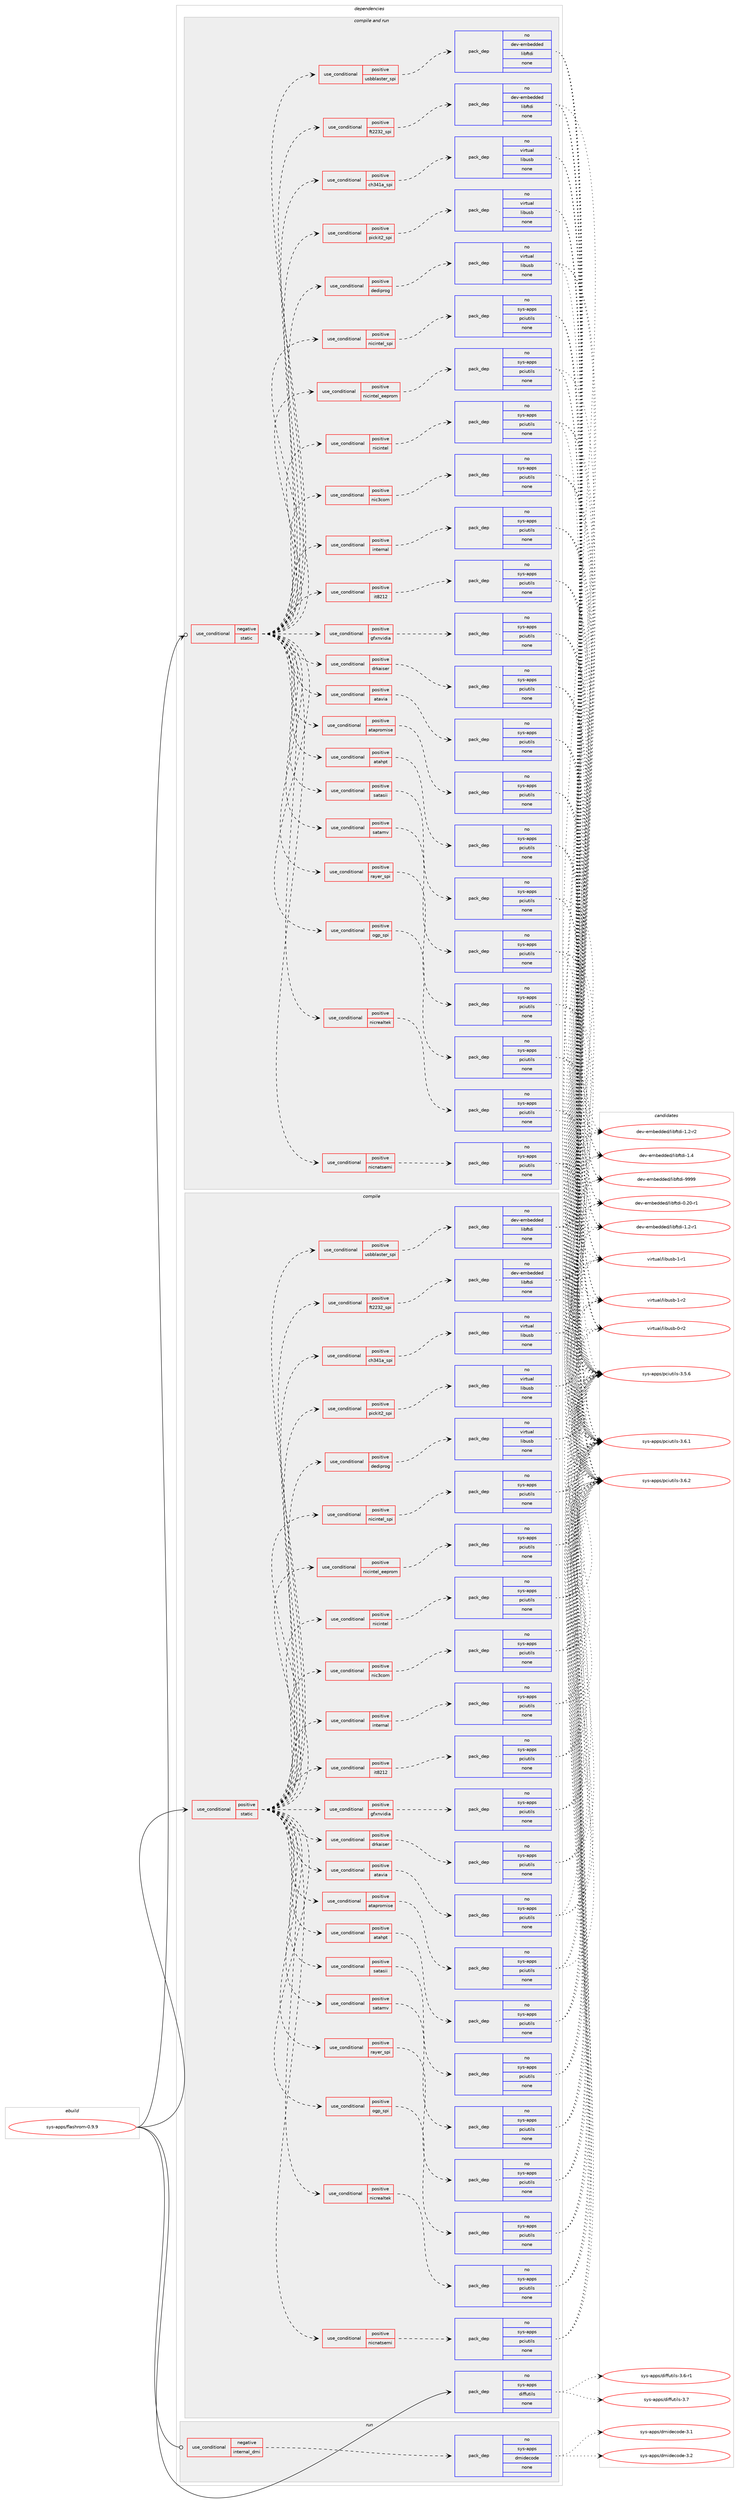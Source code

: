 digraph prolog {

# *************
# Graph options
# *************

newrank=true;
concentrate=true;
compound=true;
graph [rankdir=LR,fontname=Helvetica,fontsize=10,ranksep=1.5];#, ranksep=2.5, nodesep=0.2];
edge  [arrowhead=vee];
node  [fontname=Helvetica,fontsize=10];

# **********
# The ebuild
# **********

subgraph cluster_leftcol {
color=gray;
rank=same;
label=<<i>ebuild</i>>;
id [label="sys-apps/flashrom-0.9.9", color=red, width=4, href="../sys-apps/flashrom-0.9.9.svg"];
}

# ****************
# The dependencies
# ****************

subgraph cluster_midcol {
color=gray;
label=<<i>dependencies</i>>;
subgraph cluster_compile {
fillcolor="#eeeeee";
style=filled;
label=<<i>compile</i>>;
subgraph cond455991 {
dependency1710722 [label=<<TABLE BORDER="0" CELLBORDER="1" CELLSPACING="0" CELLPADDING="4"><TR><TD ROWSPAN="3" CELLPADDING="10">use_conditional</TD></TR><TR><TD>positive</TD></TR><TR><TD>static</TD></TR></TABLE>>, shape=none, color=red];
subgraph cond455992 {
dependency1710723 [label=<<TABLE BORDER="0" CELLBORDER="1" CELLSPACING="0" CELLPADDING="4"><TR><TD ROWSPAN="3" CELLPADDING="10">use_conditional</TD></TR><TR><TD>positive</TD></TR><TR><TD>atahpt</TD></TR></TABLE>>, shape=none, color=red];
subgraph pack1226765 {
dependency1710724 [label=<<TABLE BORDER="0" CELLBORDER="1" CELLSPACING="0" CELLPADDING="4" WIDTH="220"><TR><TD ROWSPAN="6" CELLPADDING="30">pack_dep</TD></TR><TR><TD WIDTH="110">no</TD></TR><TR><TD>sys-apps</TD></TR><TR><TD>pciutils</TD></TR><TR><TD>none</TD></TR><TR><TD></TD></TR></TABLE>>, shape=none, color=blue];
}
dependency1710723:e -> dependency1710724:w [weight=20,style="dashed",arrowhead="vee"];
}
dependency1710722:e -> dependency1710723:w [weight=20,style="dashed",arrowhead="vee"];
subgraph cond455993 {
dependency1710725 [label=<<TABLE BORDER="0" CELLBORDER="1" CELLSPACING="0" CELLPADDING="4"><TR><TD ROWSPAN="3" CELLPADDING="10">use_conditional</TD></TR><TR><TD>positive</TD></TR><TR><TD>atapromise</TD></TR></TABLE>>, shape=none, color=red];
subgraph pack1226766 {
dependency1710726 [label=<<TABLE BORDER="0" CELLBORDER="1" CELLSPACING="0" CELLPADDING="4" WIDTH="220"><TR><TD ROWSPAN="6" CELLPADDING="30">pack_dep</TD></TR><TR><TD WIDTH="110">no</TD></TR><TR><TD>sys-apps</TD></TR><TR><TD>pciutils</TD></TR><TR><TD>none</TD></TR><TR><TD></TD></TR></TABLE>>, shape=none, color=blue];
}
dependency1710725:e -> dependency1710726:w [weight=20,style="dashed",arrowhead="vee"];
}
dependency1710722:e -> dependency1710725:w [weight=20,style="dashed",arrowhead="vee"];
subgraph cond455994 {
dependency1710727 [label=<<TABLE BORDER="0" CELLBORDER="1" CELLSPACING="0" CELLPADDING="4"><TR><TD ROWSPAN="3" CELLPADDING="10">use_conditional</TD></TR><TR><TD>positive</TD></TR><TR><TD>atavia</TD></TR></TABLE>>, shape=none, color=red];
subgraph pack1226767 {
dependency1710728 [label=<<TABLE BORDER="0" CELLBORDER="1" CELLSPACING="0" CELLPADDING="4" WIDTH="220"><TR><TD ROWSPAN="6" CELLPADDING="30">pack_dep</TD></TR><TR><TD WIDTH="110">no</TD></TR><TR><TD>sys-apps</TD></TR><TR><TD>pciutils</TD></TR><TR><TD>none</TD></TR><TR><TD></TD></TR></TABLE>>, shape=none, color=blue];
}
dependency1710727:e -> dependency1710728:w [weight=20,style="dashed",arrowhead="vee"];
}
dependency1710722:e -> dependency1710727:w [weight=20,style="dashed",arrowhead="vee"];
subgraph cond455995 {
dependency1710729 [label=<<TABLE BORDER="0" CELLBORDER="1" CELLSPACING="0" CELLPADDING="4"><TR><TD ROWSPAN="3" CELLPADDING="10">use_conditional</TD></TR><TR><TD>positive</TD></TR><TR><TD>ch341a_spi</TD></TR></TABLE>>, shape=none, color=red];
subgraph pack1226768 {
dependency1710730 [label=<<TABLE BORDER="0" CELLBORDER="1" CELLSPACING="0" CELLPADDING="4" WIDTH="220"><TR><TD ROWSPAN="6" CELLPADDING="30">pack_dep</TD></TR><TR><TD WIDTH="110">no</TD></TR><TR><TD>virtual</TD></TR><TR><TD>libusb</TD></TR><TR><TD>none</TD></TR><TR><TD></TD></TR></TABLE>>, shape=none, color=blue];
}
dependency1710729:e -> dependency1710730:w [weight=20,style="dashed",arrowhead="vee"];
}
dependency1710722:e -> dependency1710729:w [weight=20,style="dashed",arrowhead="vee"];
subgraph cond455996 {
dependency1710731 [label=<<TABLE BORDER="0" CELLBORDER="1" CELLSPACING="0" CELLPADDING="4"><TR><TD ROWSPAN="3" CELLPADDING="10">use_conditional</TD></TR><TR><TD>positive</TD></TR><TR><TD>dediprog</TD></TR></TABLE>>, shape=none, color=red];
subgraph pack1226769 {
dependency1710732 [label=<<TABLE BORDER="0" CELLBORDER="1" CELLSPACING="0" CELLPADDING="4" WIDTH="220"><TR><TD ROWSPAN="6" CELLPADDING="30">pack_dep</TD></TR><TR><TD WIDTH="110">no</TD></TR><TR><TD>virtual</TD></TR><TR><TD>libusb</TD></TR><TR><TD>none</TD></TR><TR><TD></TD></TR></TABLE>>, shape=none, color=blue];
}
dependency1710731:e -> dependency1710732:w [weight=20,style="dashed",arrowhead="vee"];
}
dependency1710722:e -> dependency1710731:w [weight=20,style="dashed",arrowhead="vee"];
subgraph cond455997 {
dependency1710733 [label=<<TABLE BORDER="0" CELLBORDER="1" CELLSPACING="0" CELLPADDING="4"><TR><TD ROWSPAN="3" CELLPADDING="10">use_conditional</TD></TR><TR><TD>positive</TD></TR><TR><TD>drkaiser</TD></TR></TABLE>>, shape=none, color=red];
subgraph pack1226770 {
dependency1710734 [label=<<TABLE BORDER="0" CELLBORDER="1" CELLSPACING="0" CELLPADDING="4" WIDTH="220"><TR><TD ROWSPAN="6" CELLPADDING="30">pack_dep</TD></TR><TR><TD WIDTH="110">no</TD></TR><TR><TD>sys-apps</TD></TR><TR><TD>pciutils</TD></TR><TR><TD>none</TD></TR><TR><TD></TD></TR></TABLE>>, shape=none, color=blue];
}
dependency1710733:e -> dependency1710734:w [weight=20,style="dashed",arrowhead="vee"];
}
dependency1710722:e -> dependency1710733:w [weight=20,style="dashed",arrowhead="vee"];
subgraph cond455998 {
dependency1710735 [label=<<TABLE BORDER="0" CELLBORDER="1" CELLSPACING="0" CELLPADDING="4"><TR><TD ROWSPAN="3" CELLPADDING="10">use_conditional</TD></TR><TR><TD>positive</TD></TR><TR><TD>ft2232_spi</TD></TR></TABLE>>, shape=none, color=red];
subgraph pack1226771 {
dependency1710736 [label=<<TABLE BORDER="0" CELLBORDER="1" CELLSPACING="0" CELLPADDING="4" WIDTH="220"><TR><TD ROWSPAN="6" CELLPADDING="30">pack_dep</TD></TR><TR><TD WIDTH="110">no</TD></TR><TR><TD>dev-embedded</TD></TR><TR><TD>libftdi</TD></TR><TR><TD>none</TD></TR><TR><TD></TD></TR></TABLE>>, shape=none, color=blue];
}
dependency1710735:e -> dependency1710736:w [weight=20,style="dashed",arrowhead="vee"];
}
dependency1710722:e -> dependency1710735:w [weight=20,style="dashed",arrowhead="vee"];
subgraph cond455999 {
dependency1710737 [label=<<TABLE BORDER="0" CELLBORDER="1" CELLSPACING="0" CELLPADDING="4"><TR><TD ROWSPAN="3" CELLPADDING="10">use_conditional</TD></TR><TR><TD>positive</TD></TR><TR><TD>gfxnvidia</TD></TR></TABLE>>, shape=none, color=red];
subgraph pack1226772 {
dependency1710738 [label=<<TABLE BORDER="0" CELLBORDER="1" CELLSPACING="0" CELLPADDING="4" WIDTH="220"><TR><TD ROWSPAN="6" CELLPADDING="30">pack_dep</TD></TR><TR><TD WIDTH="110">no</TD></TR><TR><TD>sys-apps</TD></TR><TR><TD>pciutils</TD></TR><TR><TD>none</TD></TR><TR><TD></TD></TR></TABLE>>, shape=none, color=blue];
}
dependency1710737:e -> dependency1710738:w [weight=20,style="dashed",arrowhead="vee"];
}
dependency1710722:e -> dependency1710737:w [weight=20,style="dashed",arrowhead="vee"];
subgraph cond456000 {
dependency1710739 [label=<<TABLE BORDER="0" CELLBORDER="1" CELLSPACING="0" CELLPADDING="4"><TR><TD ROWSPAN="3" CELLPADDING="10">use_conditional</TD></TR><TR><TD>positive</TD></TR><TR><TD>it8212</TD></TR></TABLE>>, shape=none, color=red];
subgraph pack1226773 {
dependency1710740 [label=<<TABLE BORDER="0" CELLBORDER="1" CELLSPACING="0" CELLPADDING="4" WIDTH="220"><TR><TD ROWSPAN="6" CELLPADDING="30">pack_dep</TD></TR><TR><TD WIDTH="110">no</TD></TR><TR><TD>sys-apps</TD></TR><TR><TD>pciutils</TD></TR><TR><TD>none</TD></TR><TR><TD></TD></TR></TABLE>>, shape=none, color=blue];
}
dependency1710739:e -> dependency1710740:w [weight=20,style="dashed",arrowhead="vee"];
}
dependency1710722:e -> dependency1710739:w [weight=20,style="dashed",arrowhead="vee"];
subgraph cond456001 {
dependency1710741 [label=<<TABLE BORDER="0" CELLBORDER="1" CELLSPACING="0" CELLPADDING="4"><TR><TD ROWSPAN="3" CELLPADDING="10">use_conditional</TD></TR><TR><TD>positive</TD></TR><TR><TD>internal</TD></TR></TABLE>>, shape=none, color=red];
subgraph pack1226774 {
dependency1710742 [label=<<TABLE BORDER="0" CELLBORDER="1" CELLSPACING="0" CELLPADDING="4" WIDTH="220"><TR><TD ROWSPAN="6" CELLPADDING="30">pack_dep</TD></TR><TR><TD WIDTH="110">no</TD></TR><TR><TD>sys-apps</TD></TR><TR><TD>pciutils</TD></TR><TR><TD>none</TD></TR><TR><TD></TD></TR></TABLE>>, shape=none, color=blue];
}
dependency1710741:e -> dependency1710742:w [weight=20,style="dashed",arrowhead="vee"];
}
dependency1710722:e -> dependency1710741:w [weight=20,style="dashed",arrowhead="vee"];
subgraph cond456002 {
dependency1710743 [label=<<TABLE BORDER="0" CELLBORDER="1" CELLSPACING="0" CELLPADDING="4"><TR><TD ROWSPAN="3" CELLPADDING="10">use_conditional</TD></TR><TR><TD>positive</TD></TR><TR><TD>nic3com</TD></TR></TABLE>>, shape=none, color=red];
subgraph pack1226775 {
dependency1710744 [label=<<TABLE BORDER="0" CELLBORDER="1" CELLSPACING="0" CELLPADDING="4" WIDTH="220"><TR><TD ROWSPAN="6" CELLPADDING="30">pack_dep</TD></TR><TR><TD WIDTH="110">no</TD></TR><TR><TD>sys-apps</TD></TR><TR><TD>pciutils</TD></TR><TR><TD>none</TD></TR><TR><TD></TD></TR></TABLE>>, shape=none, color=blue];
}
dependency1710743:e -> dependency1710744:w [weight=20,style="dashed",arrowhead="vee"];
}
dependency1710722:e -> dependency1710743:w [weight=20,style="dashed",arrowhead="vee"];
subgraph cond456003 {
dependency1710745 [label=<<TABLE BORDER="0" CELLBORDER="1" CELLSPACING="0" CELLPADDING="4"><TR><TD ROWSPAN="3" CELLPADDING="10">use_conditional</TD></TR><TR><TD>positive</TD></TR><TR><TD>nicintel</TD></TR></TABLE>>, shape=none, color=red];
subgraph pack1226776 {
dependency1710746 [label=<<TABLE BORDER="0" CELLBORDER="1" CELLSPACING="0" CELLPADDING="4" WIDTH="220"><TR><TD ROWSPAN="6" CELLPADDING="30">pack_dep</TD></TR><TR><TD WIDTH="110">no</TD></TR><TR><TD>sys-apps</TD></TR><TR><TD>pciutils</TD></TR><TR><TD>none</TD></TR><TR><TD></TD></TR></TABLE>>, shape=none, color=blue];
}
dependency1710745:e -> dependency1710746:w [weight=20,style="dashed",arrowhead="vee"];
}
dependency1710722:e -> dependency1710745:w [weight=20,style="dashed",arrowhead="vee"];
subgraph cond456004 {
dependency1710747 [label=<<TABLE BORDER="0" CELLBORDER="1" CELLSPACING="0" CELLPADDING="4"><TR><TD ROWSPAN="3" CELLPADDING="10">use_conditional</TD></TR><TR><TD>positive</TD></TR><TR><TD>nicintel_eeprom</TD></TR></TABLE>>, shape=none, color=red];
subgraph pack1226777 {
dependency1710748 [label=<<TABLE BORDER="0" CELLBORDER="1" CELLSPACING="0" CELLPADDING="4" WIDTH="220"><TR><TD ROWSPAN="6" CELLPADDING="30">pack_dep</TD></TR><TR><TD WIDTH="110">no</TD></TR><TR><TD>sys-apps</TD></TR><TR><TD>pciutils</TD></TR><TR><TD>none</TD></TR><TR><TD></TD></TR></TABLE>>, shape=none, color=blue];
}
dependency1710747:e -> dependency1710748:w [weight=20,style="dashed",arrowhead="vee"];
}
dependency1710722:e -> dependency1710747:w [weight=20,style="dashed",arrowhead="vee"];
subgraph cond456005 {
dependency1710749 [label=<<TABLE BORDER="0" CELLBORDER="1" CELLSPACING="0" CELLPADDING="4"><TR><TD ROWSPAN="3" CELLPADDING="10">use_conditional</TD></TR><TR><TD>positive</TD></TR><TR><TD>nicintel_spi</TD></TR></TABLE>>, shape=none, color=red];
subgraph pack1226778 {
dependency1710750 [label=<<TABLE BORDER="0" CELLBORDER="1" CELLSPACING="0" CELLPADDING="4" WIDTH="220"><TR><TD ROWSPAN="6" CELLPADDING="30">pack_dep</TD></TR><TR><TD WIDTH="110">no</TD></TR><TR><TD>sys-apps</TD></TR><TR><TD>pciutils</TD></TR><TR><TD>none</TD></TR><TR><TD></TD></TR></TABLE>>, shape=none, color=blue];
}
dependency1710749:e -> dependency1710750:w [weight=20,style="dashed",arrowhead="vee"];
}
dependency1710722:e -> dependency1710749:w [weight=20,style="dashed",arrowhead="vee"];
subgraph cond456006 {
dependency1710751 [label=<<TABLE BORDER="0" CELLBORDER="1" CELLSPACING="0" CELLPADDING="4"><TR><TD ROWSPAN="3" CELLPADDING="10">use_conditional</TD></TR><TR><TD>positive</TD></TR><TR><TD>nicnatsemi</TD></TR></TABLE>>, shape=none, color=red];
subgraph pack1226779 {
dependency1710752 [label=<<TABLE BORDER="0" CELLBORDER="1" CELLSPACING="0" CELLPADDING="4" WIDTH="220"><TR><TD ROWSPAN="6" CELLPADDING="30">pack_dep</TD></TR><TR><TD WIDTH="110">no</TD></TR><TR><TD>sys-apps</TD></TR><TR><TD>pciutils</TD></TR><TR><TD>none</TD></TR><TR><TD></TD></TR></TABLE>>, shape=none, color=blue];
}
dependency1710751:e -> dependency1710752:w [weight=20,style="dashed",arrowhead="vee"];
}
dependency1710722:e -> dependency1710751:w [weight=20,style="dashed",arrowhead="vee"];
subgraph cond456007 {
dependency1710753 [label=<<TABLE BORDER="0" CELLBORDER="1" CELLSPACING="0" CELLPADDING="4"><TR><TD ROWSPAN="3" CELLPADDING="10">use_conditional</TD></TR><TR><TD>positive</TD></TR><TR><TD>nicrealtek</TD></TR></TABLE>>, shape=none, color=red];
subgraph pack1226780 {
dependency1710754 [label=<<TABLE BORDER="0" CELLBORDER="1" CELLSPACING="0" CELLPADDING="4" WIDTH="220"><TR><TD ROWSPAN="6" CELLPADDING="30">pack_dep</TD></TR><TR><TD WIDTH="110">no</TD></TR><TR><TD>sys-apps</TD></TR><TR><TD>pciutils</TD></TR><TR><TD>none</TD></TR><TR><TD></TD></TR></TABLE>>, shape=none, color=blue];
}
dependency1710753:e -> dependency1710754:w [weight=20,style="dashed",arrowhead="vee"];
}
dependency1710722:e -> dependency1710753:w [weight=20,style="dashed",arrowhead="vee"];
subgraph cond456008 {
dependency1710755 [label=<<TABLE BORDER="0" CELLBORDER="1" CELLSPACING="0" CELLPADDING="4"><TR><TD ROWSPAN="3" CELLPADDING="10">use_conditional</TD></TR><TR><TD>positive</TD></TR><TR><TD>ogp_spi</TD></TR></TABLE>>, shape=none, color=red];
subgraph pack1226781 {
dependency1710756 [label=<<TABLE BORDER="0" CELLBORDER="1" CELLSPACING="0" CELLPADDING="4" WIDTH="220"><TR><TD ROWSPAN="6" CELLPADDING="30">pack_dep</TD></TR><TR><TD WIDTH="110">no</TD></TR><TR><TD>sys-apps</TD></TR><TR><TD>pciutils</TD></TR><TR><TD>none</TD></TR><TR><TD></TD></TR></TABLE>>, shape=none, color=blue];
}
dependency1710755:e -> dependency1710756:w [weight=20,style="dashed",arrowhead="vee"];
}
dependency1710722:e -> dependency1710755:w [weight=20,style="dashed",arrowhead="vee"];
subgraph cond456009 {
dependency1710757 [label=<<TABLE BORDER="0" CELLBORDER="1" CELLSPACING="0" CELLPADDING="4"><TR><TD ROWSPAN="3" CELLPADDING="10">use_conditional</TD></TR><TR><TD>positive</TD></TR><TR><TD>pickit2_spi</TD></TR></TABLE>>, shape=none, color=red];
subgraph pack1226782 {
dependency1710758 [label=<<TABLE BORDER="0" CELLBORDER="1" CELLSPACING="0" CELLPADDING="4" WIDTH="220"><TR><TD ROWSPAN="6" CELLPADDING="30">pack_dep</TD></TR><TR><TD WIDTH="110">no</TD></TR><TR><TD>virtual</TD></TR><TR><TD>libusb</TD></TR><TR><TD>none</TD></TR><TR><TD></TD></TR></TABLE>>, shape=none, color=blue];
}
dependency1710757:e -> dependency1710758:w [weight=20,style="dashed",arrowhead="vee"];
}
dependency1710722:e -> dependency1710757:w [weight=20,style="dashed",arrowhead="vee"];
subgraph cond456010 {
dependency1710759 [label=<<TABLE BORDER="0" CELLBORDER="1" CELLSPACING="0" CELLPADDING="4"><TR><TD ROWSPAN="3" CELLPADDING="10">use_conditional</TD></TR><TR><TD>positive</TD></TR><TR><TD>rayer_spi</TD></TR></TABLE>>, shape=none, color=red];
subgraph pack1226783 {
dependency1710760 [label=<<TABLE BORDER="0" CELLBORDER="1" CELLSPACING="0" CELLPADDING="4" WIDTH="220"><TR><TD ROWSPAN="6" CELLPADDING="30">pack_dep</TD></TR><TR><TD WIDTH="110">no</TD></TR><TR><TD>sys-apps</TD></TR><TR><TD>pciutils</TD></TR><TR><TD>none</TD></TR><TR><TD></TD></TR></TABLE>>, shape=none, color=blue];
}
dependency1710759:e -> dependency1710760:w [weight=20,style="dashed",arrowhead="vee"];
}
dependency1710722:e -> dependency1710759:w [weight=20,style="dashed",arrowhead="vee"];
subgraph cond456011 {
dependency1710761 [label=<<TABLE BORDER="0" CELLBORDER="1" CELLSPACING="0" CELLPADDING="4"><TR><TD ROWSPAN="3" CELLPADDING="10">use_conditional</TD></TR><TR><TD>positive</TD></TR><TR><TD>satamv</TD></TR></TABLE>>, shape=none, color=red];
subgraph pack1226784 {
dependency1710762 [label=<<TABLE BORDER="0" CELLBORDER="1" CELLSPACING="0" CELLPADDING="4" WIDTH="220"><TR><TD ROWSPAN="6" CELLPADDING="30">pack_dep</TD></TR><TR><TD WIDTH="110">no</TD></TR><TR><TD>sys-apps</TD></TR><TR><TD>pciutils</TD></TR><TR><TD>none</TD></TR><TR><TD></TD></TR></TABLE>>, shape=none, color=blue];
}
dependency1710761:e -> dependency1710762:w [weight=20,style="dashed",arrowhead="vee"];
}
dependency1710722:e -> dependency1710761:w [weight=20,style="dashed",arrowhead="vee"];
subgraph cond456012 {
dependency1710763 [label=<<TABLE BORDER="0" CELLBORDER="1" CELLSPACING="0" CELLPADDING="4"><TR><TD ROWSPAN="3" CELLPADDING="10">use_conditional</TD></TR><TR><TD>positive</TD></TR><TR><TD>satasii</TD></TR></TABLE>>, shape=none, color=red];
subgraph pack1226785 {
dependency1710764 [label=<<TABLE BORDER="0" CELLBORDER="1" CELLSPACING="0" CELLPADDING="4" WIDTH="220"><TR><TD ROWSPAN="6" CELLPADDING="30">pack_dep</TD></TR><TR><TD WIDTH="110">no</TD></TR><TR><TD>sys-apps</TD></TR><TR><TD>pciutils</TD></TR><TR><TD>none</TD></TR><TR><TD></TD></TR></TABLE>>, shape=none, color=blue];
}
dependency1710763:e -> dependency1710764:w [weight=20,style="dashed",arrowhead="vee"];
}
dependency1710722:e -> dependency1710763:w [weight=20,style="dashed",arrowhead="vee"];
subgraph cond456013 {
dependency1710765 [label=<<TABLE BORDER="0" CELLBORDER="1" CELLSPACING="0" CELLPADDING="4"><TR><TD ROWSPAN="3" CELLPADDING="10">use_conditional</TD></TR><TR><TD>positive</TD></TR><TR><TD>usbblaster_spi</TD></TR></TABLE>>, shape=none, color=red];
subgraph pack1226786 {
dependency1710766 [label=<<TABLE BORDER="0" CELLBORDER="1" CELLSPACING="0" CELLPADDING="4" WIDTH="220"><TR><TD ROWSPAN="6" CELLPADDING="30">pack_dep</TD></TR><TR><TD WIDTH="110">no</TD></TR><TR><TD>dev-embedded</TD></TR><TR><TD>libftdi</TD></TR><TR><TD>none</TD></TR><TR><TD></TD></TR></TABLE>>, shape=none, color=blue];
}
dependency1710765:e -> dependency1710766:w [weight=20,style="dashed",arrowhead="vee"];
}
dependency1710722:e -> dependency1710765:w [weight=20,style="dashed",arrowhead="vee"];
}
id:e -> dependency1710722:w [weight=20,style="solid",arrowhead="vee"];
subgraph pack1226787 {
dependency1710767 [label=<<TABLE BORDER="0" CELLBORDER="1" CELLSPACING="0" CELLPADDING="4" WIDTH="220"><TR><TD ROWSPAN="6" CELLPADDING="30">pack_dep</TD></TR><TR><TD WIDTH="110">no</TD></TR><TR><TD>sys-apps</TD></TR><TR><TD>diffutils</TD></TR><TR><TD>none</TD></TR><TR><TD></TD></TR></TABLE>>, shape=none, color=blue];
}
id:e -> dependency1710767:w [weight=20,style="solid",arrowhead="vee"];
}
subgraph cluster_compileandrun {
fillcolor="#eeeeee";
style=filled;
label=<<i>compile and run</i>>;
subgraph cond456014 {
dependency1710768 [label=<<TABLE BORDER="0" CELLBORDER="1" CELLSPACING="0" CELLPADDING="4"><TR><TD ROWSPAN="3" CELLPADDING="10">use_conditional</TD></TR><TR><TD>negative</TD></TR><TR><TD>static</TD></TR></TABLE>>, shape=none, color=red];
subgraph cond456015 {
dependency1710769 [label=<<TABLE BORDER="0" CELLBORDER="1" CELLSPACING="0" CELLPADDING="4"><TR><TD ROWSPAN="3" CELLPADDING="10">use_conditional</TD></TR><TR><TD>positive</TD></TR><TR><TD>atahpt</TD></TR></TABLE>>, shape=none, color=red];
subgraph pack1226788 {
dependency1710770 [label=<<TABLE BORDER="0" CELLBORDER="1" CELLSPACING="0" CELLPADDING="4" WIDTH="220"><TR><TD ROWSPAN="6" CELLPADDING="30">pack_dep</TD></TR><TR><TD WIDTH="110">no</TD></TR><TR><TD>sys-apps</TD></TR><TR><TD>pciutils</TD></TR><TR><TD>none</TD></TR><TR><TD></TD></TR></TABLE>>, shape=none, color=blue];
}
dependency1710769:e -> dependency1710770:w [weight=20,style="dashed",arrowhead="vee"];
}
dependency1710768:e -> dependency1710769:w [weight=20,style="dashed",arrowhead="vee"];
subgraph cond456016 {
dependency1710771 [label=<<TABLE BORDER="0" CELLBORDER="1" CELLSPACING="0" CELLPADDING="4"><TR><TD ROWSPAN="3" CELLPADDING="10">use_conditional</TD></TR><TR><TD>positive</TD></TR><TR><TD>atapromise</TD></TR></TABLE>>, shape=none, color=red];
subgraph pack1226789 {
dependency1710772 [label=<<TABLE BORDER="0" CELLBORDER="1" CELLSPACING="0" CELLPADDING="4" WIDTH="220"><TR><TD ROWSPAN="6" CELLPADDING="30">pack_dep</TD></TR><TR><TD WIDTH="110">no</TD></TR><TR><TD>sys-apps</TD></TR><TR><TD>pciutils</TD></TR><TR><TD>none</TD></TR><TR><TD></TD></TR></TABLE>>, shape=none, color=blue];
}
dependency1710771:e -> dependency1710772:w [weight=20,style="dashed",arrowhead="vee"];
}
dependency1710768:e -> dependency1710771:w [weight=20,style="dashed",arrowhead="vee"];
subgraph cond456017 {
dependency1710773 [label=<<TABLE BORDER="0" CELLBORDER="1" CELLSPACING="0" CELLPADDING="4"><TR><TD ROWSPAN="3" CELLPADDING="10">use_conditional</TD></TR><TR><TD>positive</TD></TR><TR><TD>atavia</TD></TR></TABLE>>, shape=none, color=red];
subgraph pack1226790 {
dependency1710774 [label=<<TABLE BORDER="0" CELLBORDER="1" CELLSPACING="0" CELLPADDING="4" WIDTH="220"><TR><TD ROWSPAN="6" CELLPADDING="30">pack_dep</TD></TR><TR><TD WIDTH="110">no</TD></TR><TR><TD>sys-apps</TD></TR><TR><TD>pciutils</TD></TR><TR><TD>none</TD></TR><TR><TD></TD></TR></TABLE>>, shape=none, color=blue];
}
dependency1710773:e -> dependency1710774:w [weight=20,style="dashed",arrowhead="vee"];
}
dependency1710768:e -> dependency1710773:w [weight=20,style="dashed",arrowhead="vee"];
subgraph cond456018 {
dependency1710775 [label=<<TABLE BORDER="0" CELLBORDER="1" CELLSPACING="0" CELLPADDING="4"><TR><TD ROWSPAN="3" CELLPADDING="10">use_conditional</TD></TR><TR><TD>positive</TD></TR><TR><TD>ch341a_spi</TD></TR></TABLE>>, shape=none, color=red];
subgraph pack1226791 {
dependency1710776 [label=<<TABLE BORDER="0" CELLBORDER="1" CELLSPACING="0" CELLPADDING="4" WIDTH="220"><TR><TD ROWSPAN="6" CELLPADDING="30">pack_dep</TD></TR><TR><TD WIDTH="110">no</TD></TR><TR><TD>virtual</TD></TR><TR><TD>libusb</TD></TR><TR><TD>none</TD></TR><TR><TD></TD></TR></TABLE>>, shape=none, color=blue];
}
dependency1710775:e -> dependency1710776:w [weight=20,style="dashed",arrowhead="vee"];
}
dependency1710768:e -> dependency1710775:w [weight=20,style="dashed",arrowhead="vee"];
subgraph cond456019 {
dependency1710777 [label=<<TABLE BORDER="0" CELLBORDER="1" CELLSPACING="0" CELLPADDING="4"><TR><TD ROWSPAN="3" CELLPADDING="10">use_conditional</TD></TR><TR><TD>positive</TD></TR><TR><TD>dediprog</TD></TR></TABLE>>, shape=none, color=red];
subgraph pack1226792 {
dependency1710778 [label=<<TABLE BORDER="0" CELLBORDER="1" CELLSPACING="0" CELLPADDING="4" WIDTH="220"><TR><TD ROWSPAN="6" CELLPADDING="30">pack_dep</TD></TR><TR><TD WIDTH="110">no</TD></TR><TR><TD>virtual</TD></TR><TR><TD>libusb</TD></TR><TR><TD>none</TD></TR><TR><TD></TD></TR></TABLE>>, shape=none, color=blue];
}
dependency1710777:e -> dependency1710778:w [weight=20,style="dashed",arrowhead="vee"];
}
dependency1710768:e -> dependency1710777:w [weight=20,style="dashed",arrowhead="vee"];
subgraph cond456020 {
dependency1710779 [label=<<TABLE BORDER="0" CELLBORDER="1" CELLSPACING="0" CELLPADDING="4"><TR><TD ROWSPAN="3" CELLPADDING="10">use_conditional</TD></TR><TR><TD>positive</TD></TR><TR><TD>drkaiser</TD></TR></TABLE>>, shape=none, color=red];
subgraph pack1226793 {
dependency1710780 [label=<<TABLE BORDER="0" CELLBORDER="1" CELLSPACING="0" CELLPADDING="4" WIDTH="220"><TR><TD ROWSPAN="6" CELLPADDING="30">pack_dep</TD></TR><TR><TD WIDTH="110">no</TD></TR><TR><TD>sys-apps</TD></TR><TR><TD>pciutils</TD></TR><TR><TD>none</TD></TR><TR><TD></TD></TR></TABLE>>, shape=none, color=blue];
}
dependency1710779:e -> dependency1710780:w [weight=20,style="dashed",arrowhead="vee"];
}
dependency1710768:e -> dependency1710779:w [weight=20,style="dashed",arrowhead="vee"];
subgraph cond456021 {
dependency1710781 [label=<<TABLE BORDER="0" CELLBORDER="1" CELLSPACING="0" CELLPADDING="4"><TR><TD ROWSPAN="3" CELLPADDING="10">use_conditional</TD></TR><TR><TD>positive</TD></TR><TR><TD>ft2232_spi</TD></TR></TABLE>>, shape=none, color=red];
subgraph pack1226794 {
dependency1710782 [label=<<TABLE BORDER="0" CELLBORDER="1" CELLSPACING="0" CELLPADDING="4" WIDTH="220"><TR><TD ROWSPAN="6" CELLPADDING="30">pack_dep</TD></TR><TR><TD WIDTH="110">no</TD></TR><TR><TD>dev-embedded</TD></TR><TR><TD>libftdi</TD></TR><TR><TD>none</TD></TR><TR><TD></TD></TR></TABLE>>, shape=none, color=blue];
}
dependency1710781:e -> dependency1710782:w [weight=20,style="dashed",arrowhead="vee"];
}
dependency1710768:e -> dependency1710781:w [weight=20,style="dashed",arrowhead="vee"];
subgraph cond456022 {
dependency1710783 [label=<<TABLE BORDER="0" CELLBORDER="1" CELLSPACING="0" CELLPADDING="4"><TR><TD ROWSPAN="3" CELLPADDING="10">use_conditional</TD></TR><TR><TD>positive</TD></TR><TR><TD>gfxnvidia</TD></TR></TABLE>>, shape=none, color=red];
subgraph pack1226795 {
dependency1710784 [label=<<TABLE BORDER="0" CELLBORDER="1" CELLSPACING="0" CELLPADDING="4" WIDTH="220"><TR><TD ROWSPAN="6" CELLPADDING="30">pack_dep</TD></TR><TR><TD WIDTH="110">no</TD></TR><TR><TD>sys-apps</TD></TR><TR><TD>pciutils</TD></TR><TR><TD>none</TD></TR><TR><TD></TD></TR></TABLE>>, shape=none, color=blue];
}
dependency1710783:e -> dependency1710784:w [weight=20,style="dashed",arrowhead="vee"];
}
dependency1710768:e -> dependency1710783:w [weight=20,style="dashed",arrowhead="vee"];
subgraph cond456023 {
dependency1710785 [label=<<TABLE BORDER="0" CELLBORDER="1" CELLSPACING="0" CELLPADDING="4"><TR><TD ROWSPAN="3" CELLPADDING="10">use_conditional</TD></TR><TR><TD>positive</TD></TR><TR><TD>it8212</TD></TR></TABLE>>, shape=none, color=red];
subgraph pack1226796 {
dependency1710786 [label=<<TABLE BORDER="0" CELLBORDER="1" CELLSPACING="0" CELLPADDING="4" WIDTH="220"><TR><TD ROWSPAN="6" CELLPADDING="30">pack_dep</TD></TR><TR><TD WIDTH="110">no</TD></TR><TR><TD>sys-apps</TD></TR><TR><TD>pciutils</TD></TR><TR><TD>none</TD></TR><TR><TD></TD></TR></TABLE>>, shape=none, color=blue];
}
dependency1710785:e -> dependency1710786:w [weight=20,style="dashed",arrowhead="vee"];
}
dependency1710768:e -> dependency1710785:w [weight=20,style="dashed",arrowhead="vee"];
subgraph cond456024 {
dependency1710787 [label=<<TABLE BORDER="0" CELLBORDER="1" CELLSPACING="0" CELLPADDING="4"><TR><TD ROWSPAN="3" CELLPADDING="10">use_conditional</TD></TR><TR><TD>positive</TD></TR><TR><TD>internal</TD></TR></TABLE>>, shape=none, color=red];
subgraph pack1226797 {
dependency1710788 [label=<<TABLE BORDER="0" CELLBORDER="1" CELLSPACING="0" CELLPADDING="4" WIDTH="220"><TR><TD ROWSPAN="6" CELLPADDING="30">pack_dep</TD></TR><TR><TD WIDTH="110">no</TD></TR><TR><TD>sys-apps</TD></TR><TR><TD>pciutils</TD></TR><TR><TD>none</TD></TR><TR><TD></TD></TR></TABLE>>, shape=none, color=blue];
}
dependency1710787:e -> dependency1710788:w [weight=20,style="dashed",arrowhead="vee"];
}
dependency1710768:e -> dependency1710787:w [weight=20,style="dashed",arrowhead="vee"];
subgraph cond456025 {
dependency1710789 [label=<<TABLE BORDER="0" CELLBORDER="1" CELLSPACING="0" CELLPADDING="4"><TR><TD ROWSPAN="3" CELLPADDING="10">use_conditional</TD></TR><TR><TD>positive</TD></TR><TR><TD>nic3com</TD></TR></TABLE>>, shape=none, color=red];
subgraph pack1226798 {
dependency1710790 [label=<<TABLE BORDER="0" CELLBORDER="1" CELLSPACING="0" CELLPADDING="4" WIDTH="220"><TR><TD ROWSPAN="6" CELLPADDING="30">pack_dep</TD></TR><TR><TD WIDTH="110">no</TD></TR><TR><TD>sys-apps</TD></TR><TR><TD>pciutils</TD></TR><TR><TD>none</TD></TR><TR><TD></TD></TR></TABLE>>, shape=none, color=blue];
}
dependency1710789:e -> dependency1710790:w [weight=20,style="dashed",arrowhead="vee"];
}
dependency1710768:e -> dependency1710789:w [weight=20,style="dashed",arrowhead="vee"];
subgraph cond456026 {
dependency1710791 [label=<<TABLE BORDER="0" CELLBORDER="1" CELLSPACING="0" CELLPADDING="4"><TR><TD ROWSPAN="3" CELLPADDING="10">use_conditional</TD></TR><TR><TD>positive</TD></TR><TR><TD>nicintel</TD></TR></TABLE>>, shape=none, color=red];
subgraph pack1226799 {
dependency1710792 [label=<<TABLE BORDER="0" CELLBORDER="1" CELLSPACING="0" CELLPADDING="4" WIDTH="220"><TR><TD ROWSPAN="6" CELLPADDING="30">pack_dep</TD></TR><TR><TD WIDTH="110">no</TD></TR><TR><TD>sys-apps</TD></TR><TR><TD>pciutils</TD></TR><TR><TD>none</TD></TR><TR><TD></TD></TR></TABLE>>, shape=none, color=blue];
}
dependency1710791:e -> dependency1710792:w [weight=20,style="dashed",arrowhead="vee"];
}
dependency1710768:e -> dependency1710791:w [weight=20,style="dashed",arrowhead="vee"];
subgraph cond456027 {
dependency1710793 [label=<<TABLE BORDER="0" CELLBORDER="1" CELLSPACING="0" CELLPADDING="4"><TR><TD ROWSPAN="3" CELLPADDING="10">use_conditional</TD></TR><TR><TD>positive</TD></TR><TR><TD>nicintel_eeprom</TD></TR></TABLE>>, shape=none, color=red];
subgraph pack1226800 {
dependency1710794 [label=<<TABLE BORDER="0" CELLBORDER="1" CELLSPACING="0" CELLPADDING="4" WIDTH="220"><TR><TD ROWSPAN="6" CELLPADDING="30">pack_dep</TD></TR><TR><TD WIDTH="110">no</TD></TR><TR><TD>sys-apps</TD></TR><TR><TD>pciutils</TD></TR><TR><TD>none</TD></TR><TR><TD></TD></TR></TABLE>>, shape=none, color=blue];
}
dependency1710793:e -> dependency1710794:w [weight=20,style="dashed",arrowhead="vee"];
}
dependency1710768:e -> dependency1710793:w [weight=20,style="dashed",arrowhead="vee"];
subgraph cond456028 {
dependency1710795 [label=<<TABLE BORDER="0" CELLBORDER="1" CELLSPACING="0" CELLPADDING="4"><TR><TD ROWSPAN="3" CELLPADDING="10">use_conditional</TD></TR><TR><TD>positive</TD></TR><TR><TD>nicintel_spi</TD></TR></TABLE>>, shape=none, color=red];
subgraph pack1226801 {
dependency1710796 [label=<<TABLE BORDER="0" CELLBORDER="1" CELLSPACING="0" CELLPADDING="4" WIDTH="220"><TR><TD ROWSPAN="6" CELLPADDING="30">pack_dep</TD></TR><TR><TD WIDTH="110">no</TD></TR><TR><TD>sys-apps</TD></TR><TR><TD>pciutils</TD></TR><TR><TD>none</TD></TR><TR><TD></TD></TR></TABLE>>, shape=none, color=blue];
}
dependency1710795:e -> dependency1710796:w [weight=20,style="dashed",arrowhead="vee"];
}
dependency1710768:e -> dependency1710795:w [weight=20,style="dashed",arrowhead="vee"];
subgraph cond456029 {
dependency1710797 [label=<<TABLE BORDER="0" CELLBORDER="1" CELLSPACING="0" CELLPADDING="4"><TR><TD ROWSPAN="3" CELLPADDING="10">use_conditional</TD></TR><TR><TD>positive</TD></TR><TR><TD>nicnatsemi</TD></TR></TABLE>>, shape=none, color=red];
subgraph pack1226802 {
dependency1710798 [label=<<TABLE BORDER="0" CELLBORDER="1" CELLSPACING="0" CELLPADDING="4" WIDTH="220"><TR><TD ROWSPAN="6" CELLPADDING="30">pack_dep</TD></TR><TR><TD WIDTH="110">no</TD></TR><TR><TD>sys-apps</TD></TR><TR><TD>pciutils</TD></TR><TR><TD>none</TD></TR><TR><TD></TD></TR></TABLE>>, shape=none, color=blue];
}
dependency1710797:e -> dependency1710798:w [weight=20,style="dashed",arrowhead="vee"];
}
dependency1710768:e -> dependency1710797:w [weight=20,style="dashed",arrowhead="vee"];
subgraph cond456030 {
dependency1710799 [label=<<TABLE BORDER="0" CELLBORDER="1" CELLSPACING="0" CELLPADDING="4"><TR><TD ROWSPAN="3" CELLPADDING="10">use_conditional</TD></TR><TR><TD>positive</TD></TR><TR><TD>nicrealtek</TD></TR></TABLE>>, shape=none, color=red];
subgraph pack1226803 {
dependency1710800 [label=<<TABLE BORDER="0" CELLBORDER="1" CELLSPACING="0" CELLPADDING="4" WIDTH="220"><TR><TD ROWSPAN="6" CELLPADDING="30">pack_dep</TD></TR><TR><TD WIDTH="110">no</TD></TR><TR><TD>sys-apps</TD></TR><TR><TD>pciutils</TD></TR><TR><TD>none</TD></TR><TR><TD></TD></TR></TABLE>>, shape=none, color=blue];
}
dependency1710799:e -> dependency1710800:w [weight=20,style="dashed",arrowhead="vee"];
}
dependency1710768:e -> dependency1710799:w [weight=20,style="dashed",arrowhead="vee"];
subgraph cond456031 {
dependency1710801 [label=<<TABLE BORDER="0" CELLBORDER="1" CELLSPACING="0" CELLPADDING="4"><TR><TD ROWSPAN="3" CELLPADDING="10">use_conditional</TD></TR><TR><TD>positive</TD></TR><TR><TD>ogp_spi</TD></TR></TABLE>>, shape=none, color=red];
subgraph pack1226804 {
dependency1710802 [label=<<TABLE BORDER="0" CELLBORDER="1" CELLSPACING="0" CELLPADDING="4" WIDTH="220"><TR><TD ROWSPAN="6" CELLPADDING="30">pack_dep</TD></TR><TR><TD WIDTH="110">no</TD></TR><TR><TD>sys-apps</TD></TR><TR><TD>pciutils</TD></TR><TR><TD>none</TD></TR><TR><TD></TD></TR></TABLE>>, shape=none, color=blue];
}
dependency1710801:e -> dependency1710802:w [weight=20,style="dashed",arrowhead="vee"];
}
dependency1710768:e -> dependency1710801:w [weight=20,style="dashed",arrowhead="vee"];
subgraph cond456032 {
dependency1710803 [label=<<TABLE BORDER="0" CELLBORDER="1" CELLSPACING="0" CELLPADDING="4"><TR><TD ROWSPAN="3" CELLPADDING="10">use_conditional</TD></TR><TR><TD>positive</TD></TR><TR><TD>pickit2_spi</TD></TR></TABLE>>, shape=none, color=red];
subgraph pack1226805 {
dependency1710804 [label=<<TABLE BORDER="0" CELLBORDER="1" CELLSPACING="0" CELLPADDING="4" WIDTH="220"><TR><TD ROWSPAN="6" CELLPADDING="30">pack_dep</TD></TR><TR><TD WIDTH="110">no</TD></TR><TR><TD>virtual</TD></TR><TR><TD>libusb</TD></TR><TR><TD>none</TD></TR><TR><TD></TD></TR></TABLE>>, shape=none, color=blue];
}
dependency1710803:e -> dependency1710804:w [weight=20,style="dashed",arrowhead="vee"];
}
dependency1710768:e -> dependency1710803:w [weight=20,style="dashed",arrowhead="vee"];
subgraph cond456033 {
dependency1710805 [label=<<TABLE BORDER="0" CELLBORDER="1" CELLSPACING="0" CELLPADDING="4"><TR><TD ROWSPAN="3" CELLPADDING="10">use_conditional</TD></TR><TR><TD>positive</TD></TR><TR><TD>rayer_spi</TD></TR></TABLE>>, shape=none, color=red];
subgraph pack1226806 {
dependency1710806 [label=<<TABLE BORDER="0" CELLBORDER="1" CELLSPACING="0" CELLPADDING="4" WIDTH="220"><TR><TD ROWSPAN="6" CELLPADDING="30">pack_dep</TD></TR><TR><TD WIDTH="110">no</TD></TR><TR><TD>sys-apps</TD></TR><TR><TD>pciutils</TD></TR><TR><TD>none</TD></TR><TR><TD></TD></TR></TABLE>>, shape=none, color=blue];
}
dependency1710805:e -> dependency1710806:w [weight=20,style="dashed",arrowhead="vee"];
}
dependency1710768:e -> dependency1710805:w [weight=20,style="dashed",arrowhead="vee"];
subgraph cond456034 {
dependency1710807 [label=<<TABLE BORDER="0" CELLBORDER="1" CELLSPACING="0" CELLPADDING="4"><TR><TD ROWSPAN="3" CELLPADDING="10">use_conditional</TD></TR><TR><TD>positive</TD></TR><TR><TD>satamv</TD></TR></TABLE>>, shape=none, color=red];
subgraph pack1226807 {
dependency1710808 [label=<<TABLE BORDER="0" CELLBORDER="1" CELLSPACING="0" CELLPADDING="4" WIDTH="220"><TR><TD ROWSPAN="6" CELLPADDING="30">pack_dep</TD></TR><TR><TD WIDTH="110">no</TD></TR><TR><TD>sys-apps</TD></TR><TR><TD>pciutils</TD></TR><TR><TD>none</TD></TR><TR><TD></TD></TR></TABLE>>, shape=none, color=blue];
}
dependency1710807:e -> dependency1710808:w [weight=20,style="dashed",arrowhead="vee"];
}
dependency1710768:e -> dependency1710807:w [weight=20,style="dashed",arrowhead="vee"];
subgraph cond456035 {
dependency1710809 [label=<<TABLE BORDER="0" CELLBORDER="1" CELLSPACING="0" CELLPADDING="4"><TR><TD ROWSPAN="3" CELLPADDING="10">use_conditional</TD></TR><TR><TD>positive</TD></TR><TR><TD>satasii</TD></TR></TABLE>>, shape=none, color=red];
subgraph pack1226808 {
dependency1710810 [label=<<TABLE BORDER="0" CELLBORDER="1" CELLSPACING="0" CELLPADDING="4" WIDTH="220"><TR><TD ROWSPAN="6" CELLPADDING="30">pack_dep</TD></TR><TR><TD WIDTH="110">no</TD></TR><TR><TD>sys-apps</TD></TR><TR><TD>pciutils</TD></TR><TR><TD>none</TD></TR><TR><TD></TD></TR></TABLE>>, shape=none, color=blue];
}
dependency1710809:e -> dependency1710810:w [weight=20,style="dashed",arrowhead="vee"];
}
dependency1710768:e -> dependency1710809:w [weight=20,style="dashed",arrowhead="vee"];
subgraph cond456036 {
dependency1710811 [label=<<TABLE BORDER="0" CELLBORDER="1" CELLSPACING="0" CELLPADDING="4"><TR><TD ROWSPAN="3" CELLPADDING="10">use_conditional</TD></TR><TR><TD>positive</TD></TR><TR><TD>usbblaster_spi</TD></TR></TABLE>>, shape=none, color=red];
subgraph pack1226809 {
dependency1710812 [label=<<TABLE BORDER="0" CELLBORDER="1" CELLSPACING="0" CELLPADDING="4" WIDTH="220"><TR><TD ROWSPAN="6" CELLPADDING="30">pack_dep</TD></TR><TR><TD WIDTH="110">no</TD></TR><TR><TD>dev-embedded</TD></TR><TR><TD>libftdi</TD></TR><TR><TD>none</TD></TR><TR><TD></TD></TR></TABLE>>, shape=none, color=blue];
}
dependency1710811:e -> dependency1710812:w [weight=20,style="dashed",arrowhead="vee"];
}
dependency1710768:e -> dependency1710811:w [weight=20,style="dashed",arrowhead="vee"];
}
id:e -> dependency1710768:w [weight=20,style="solid",arrowhead="odotvee"];
}
subgraph cluster_run {
fillcolor="#eeeeee";
style=filled;
label=<<i>run</i>>;
subgraph cond456037 {
dependency1710813 [label=<<TABLE BORDER="0" CELLBORDER="1" CELLSPACING="0" CELLPADDING="4"><TR><TD ROWSPAN="3" CELLPADDING="10">use_conditional</TD></TR><TR><TD>negative</TD></TR><TR><TD>internal_dmi</TD></TR></TABLE>>, shape=none, color=red];
subgraph pack1226810 {
dependency1710814 [label=<<TABLE BORDER="0" CELLBORDER="1" CELLSPACING="0" CELLPADDING="4" WIDTH="220"><TR><TD ROWSPAN="6" CELLPADDING="30">pack_dep</TD></TR><TR><TD WIDTH="110">no</TD></TR><TR><TD>sys-apps</TD></TR><TR><TD>dmidecode</TD></TR><TR><TD>none</TD></TR><TR><TD></TD></TR></TABLE>>, shape=none, color=blue];
}
dependency1710813:e -> dependency1710814:w [weight=20,style="dashed",arrowhead="vee"];
}
id:e -> dependency1710813:w [weight=20,style="solid",arrowhead="odot"];
}
}

# **************
# The candidates
# **************

subgraph cluster_choices {
rank=same;
color=gray;
label=<<i>candidates</i>>;

subgraph choice1226765 {
color=black;
nodesep=1;
choice11512111545971121121154711299105117116105108115455146534654 [label="sys-apps/pciutils-3.5.6", color=red, width=4,href="../sys-apps/pciutils-3.5.6.svg"];
choice11512111545971121121154711299105117116105108115455146544649 [label="sys-apps/pciutils-3.6.1", color=red, width=4,href="../sys-apps/pciutils-3.6.1.svg"];
choice11512111545971121121154711299105117116105108115455146544650 [label="sys-apps/pciutils-3.6.2", color=red, width=4,href="../sys-apps/pciutils-3.6.2.svg"];
dependency1710724:e -> choice11512111545971121121154711299105117116105108115455146534654:w [style=dotted,weight="100"];
dependency1710724:e -> choice11512111545971121121154711299105117116105108115455146544649:w [style=dotted,weight="100"];
dependency1710724:e -> choice11512111545971121121154711299105117116105108115455146544650:w [style=dotted,weight="100"];
}
subgraph choice1226766 {
color=black;
nodesep=1;
choice11512111545971121121154711299105117116105108115455146534654 [label="sys-apps/pciutils-3.5.6", color=red, width=4,href="../sys-apps/pciutils-3.5.6.svg"];
choice11512111545971121121154711299105117116105108115455146544649 [label="sys-apps/pciutils-3.6.1", color=red, width=4,href="../sys-apps/pciutils-3.6.1.svg"];
choice11512111545971121121154711299105117116105108115455146544650 [label="sys-apps/pciutils-3.6.2", color=red, width=4,href="../sys-apps/pciutils-3.6.2.svg"];
dependency1710726:e -> choice11512111545971121121154711299105117116105108115455146534654:w [style=dotted,weight="100"];
dependency1710726:e -> choice11512111545971121121154711299105117116105108115455146544649:w [style=dotted,weight="100"];
dependency1710726:e -> choice11512111545971121121154711299105117116105108115455146544650:w [style=dotted,weight="100"];
}
subgraph choice1226767 {
color=black;
nodesep=1;
choice11512111545971121121154711299105117116105108115455146534654 [label="sys-apps/pciutils-3.5.6", color=red, width=4,href="../sys-apps/pciutils-3.5.6.svg"];
choice11512111545971121121154711299105117116105108115455146544649 [label="sys-apps/pciutils-3.6.1", color=red, width=4,href="../sys-apps/pciutils-3.6.1.svg"];
choice11512111545971121121154711299105117116105108115455146544650 [label="sys-apps/pciutils-3.6.2", color=red, width=4,href="../sys-apps/pciutils-3.6.2.svg"];
dependency1710728:e -> choice11512111545971121121154711299105117116105108115455146534654:w [style=dotted,weight="100"];
dependency1710728:e -> choice11512111545971121121154711299105117116105108115455146544649:w [style=dotted,weight="100"];
dependency1710728:e -> choice11512111545971121121154711299105117116105108115455146544650:w [style=dotted,weight="100"];
}
subgraph choice1226768 {
color=black;
nodesep=1;
choice1181051141161179710847108105981171159845484511450 [label="virtual/libusb-0-r2", color=red, width=4,href="../virtual/libusb-0-r2.svg"];
choice1181051141161179710847108105981171159845494511449 [label="virtual/libusb-1-r1", color=red, width=4,href="../virtual/libusb-1-r1.svg"];
choice1181051141161179710847108105981171159845494511450 [label="virtual/libusb-1-r2", color=red, width=4,href="../virtual/libusb-1-r2.svg"];
dependency1710730:e -> choice1181051141161179710847108105981171159845484511450:w [style=dotted,weight="100"];
dependency1710730:e -> choice1181051141161179710847108105981171159845494511449:w [style=dotted,weight="100"];
dependency1710730:e -> choice1181051141161179710847108105981171159845494511450:w [style=dotted,weight="100"];
}
subgraph choice1226769 {
color=black;
nodesep=1;
choice1181051141161179710847108105981171159845484511450 [label="virtual/libusb-0-r2", color=red, width=4,href="../virtual/libusb-0-r2.svg"];
choice1181051141161179710847108105981171159845494511449 [label="virtual/libusb-1-r1", color=red, width=4,href="../virtual/libusb-1-r1.svg"];
choice1181051141161179710847108105981171159845494511450 [label="virtual/libusb-1-r2", color=red, width=4,href="../virtual/libusb-1-r2.svg"];
dependency1710732:e -> choice1181051141161179710847108105981171159845484511450:w [style=dotted,weight="100"];
dependency1710732:e -> choice1181051141161179710847108105981171159845494511449:w [style=dotted,weight="100"];
dependency1710732:e -> choice1181051141161179710847108105981171159845494511450:w [style=dotted,weight="100"];
}
subgraph choice1226770 {
color=black;
nodesep=1;
choice11512111545971121121154711299105117116105108115455146534654 [label="sys-apps/pciutils-3.5.6", color=red, width=4,href="../sys-apps/pciutils-3.5.6.svg"];
choice11512111545971121121154711299105117116105108115455146544649 [label="sys-apps/pciutils-3.6.1", color=red, width=4,href="../sys-apps/pciutils-3.6.1.svg"];
choice11512111545971121121154711299105117116105108115455146544650 [label="sys-apps/pciutils-3.6.2", color=red, width=4,href="../sys-apps/pciutils-3.6.2.svg"];
dependency1710734:e -> choice11512111545971121121154711299105117116105108115455146534654:w [style=dotted,weight="100"];
dependency1710734:e -> choice11512111545971121121154711299105117116105108115455146544649:w [style=dotted,weight="100"];
dependency1710734:e -> choice11512111545971121121154711299105117116105108115455146544650:w [style=dotted,weight="100"];
}
subgraph choice1226771 {
color=black;
nodesep=1;
choice1001011184510110998101100100101100471081059810211610010545484650484511449 [label="dev-embedded/libftdi-0.20-r1", color=red, width=4,href="../dev-embedded/libftdi-0.20-r1.svg"];
choice10010111845101109981011001001011004710810598102116100105454946504511449 [label="dev-embedded/libftdi-1.2-r1", color=red, width=4,href="../dev-embedded/libftdi-1.2-r1.svg"];
choice10010111845101109981011001001011004710810598102116100105454946504511450 [label="dev-embedded/libftdi-1.2-r2", color=red, width=4,href="../dev-embedded/libftdi-1.2-r2.svg"];
choice1001011184510110998101100100101100471081059810211610010545494652 [label="dev-embedded/libftdi-1.4", color=red, width=4,href="../dev-embedded/libftdi-1.4.svg"];
choice100101118451011099810110010010110047108105981021161001054557575757 [label="dev-embedded/libftdi-9999", color=red, width=4,href="../dev-embedded/libftdi-9999.svg"];
dependency1710736:e -> choice1001011184510110998101100100101100471081059810211610010545484650484511449:w [style=dotted,weight="100"];
dependency1710736:e -> choice10010111845101109981011001001011004710810598102116100105454946504511449:w [style=dotted,weight="100"];
dependency1710736:e -> choice10010111845101109981011001001011004710810598102116100105454946504511450:w [style=dotted,weight="100"];
dependency1710736:e -> choice1001011184510110998101100100101100471081059810211610010545494652:w [style=dotted,weight="100"];
dependency1710736:e -> choice100101118451011099810110010010110047108105981021161001054557575757:w [style=dotted,weight="100"];
}
subgraph choice1226772 {
color=black;
nodesep=1;
choice11512111545971121121154711299105117116105108115455146534654 [label="sys-apps/pciutils-3.5.6", color=red, width=4,href="../sys-apps/pciutils-3.5.6.svg"];
choice11512111545971121121154711299105117116105108115455146544649 [label="sys-apps/pciutils-3.6.1", color=red, width=4,href="../sys-apps/pciutils-3.6.1.svg"];
choice11512111545971121121154711299105117116105108115455146544650 [label="sys-apps/pciutils-3.6.2", color=red, width=4,href="../sys-apps/pciutils-3.6.2.svg"];
dependency1710738:e -> choice11512111545971121121154711299105117116105108115455146534654:w [style=dotted,weight="100"];
dependency1710738:e -> choice11512111545971121121154711299105117116105108115455146544649:w [style=dotted,weight="100"];
dependency1710738:e -> choice11512111545971121121154711299105117116105108115455146544650:w [style=dotted,weight="100"];
}
subgraph choice1226773 {
color=black;
nodesep=1;
choice11512111545971121121154711299105117116105108115455146534654 [label="sys-apps/pciutils-3.5.6", color=red, width=4,href="../sys-apps/pciutils-3.5.6.svg"];
choice11512111545971121121154711299105117116105108115455146544649 [label="sys-apps/pciutils-3.6.1", color=red, width=4,href="../sys-apps/pciutils-3.6.1.svg"];
choice11512111545971121121154711299105117116105108115455146544650 [label="sys-apps/pciutils-3.6.2", color=red, width=4,href="../sys-apps/pciutils-3.6.2.svg"];
dependency1710740:e -> choice11512111545971121121154711299105117116105108115455146534654:w [style=dotted,weight="100"];
dependency1710740:e -> choice11512111545971121121154711299105117116105108115455146544649:w [style=dotted,weight="100"];
dependency1710740:e -> choice11512111545971121121154711299105117116105108115455146544650:w [style=dotted,weight="100"];
}
subgraph choice1226774 {
color=black;
nodesep=1;
choice11512111545971121121154711299105117116105108115455146534654 [label="sys-apps/pciutils-3.5.6", color=red, width=4,href="../sys-apps/pciutils-3.5.6.svg"];
choice11512111545971121121154711299105117116105108115455146544649 [label="sys-apps/pciutils-3.6.1", color=red, width=4,href="../sys-apps/pciutils-3.6.1.svg"];
choice11512111545971121121154711299105117116105108115455146544650 [label="sys-apps/pciutils-3.6.2", color=red, width=4,href="../sys-apps/pciutils-3.6.2.svg"];
dependency1710742:e -> choice11512111545971121121154711299105117116105108115455146534654:w [style=dotted,weight="100"];
dependency1710742:e -> choice11512111545971121121154711299105117116105108115455146544649:w [style=dotted,weight="100"];
dependency1710742:e -> choice11512111545971121121154711299105117116105108115455146544650:w [style=dotted,weight="100"];
}
subgraph choice1226775 {
color=black;
nodesep=1;
choice11512111545971121121154711299105117116105108115455146534654 [label="sys-apps/pciutils-3.5.6", color=red, width=4,href="../sys-apps/pciutils-3.5.6.svg"];
choice11512111545971121121154711299105117116105108115455146544649 [label="sys-apps/pciutils-3.6.1", color=red, width=4,href="../sys-apps/pciutils-3.6.1.svg"];
choice11512111545971121121154711299105117116105108115455146544650 [label="sys-apps/pciutils-3.6.2", color=red, width=4,href="../sys-apps/pciutils-3.6.2.svg"];
dependency1710744:e -> choice11512111545971121121154711299105117116105108115455146534654:w [style=dotted,weight="100"];
dependency1710744:e -> choice11512111545971121121154711299105117116105108115455146544649:w [style=dotted,weight="100"];
dependency1710744:e -> choice11512111545971121121154711299105117116105108115455146544650:w [style=dotted,weight="100"];
}
subgraph choice1226776 {
color=black;
nodesep=1;
choice11512111545971121121154711299105117116105108115455146534654 [label="sys-apps/pciutils-3.5.6", color=red, width=4,href="../sys-apps/pciutils-3.5.6.svg"];
choice11512111545971121121154711299105117116105108115455146544649 [label="sys-apps/pciutils-3.6.1", color=red, width=4,href="../sys-apps/pciutils-3.6.1.svg"];
choice11512111545971121121154711299105117116105108115455146544650 [label="sys-apps/pciutils-3.6.2", color=red, width=4,href="../sys-apps/pciutils-3.6.2.svg"];
dependency1710746:e -> choice11512111545971121121154711299105117116105108115455146534654:w [style=dotted,weight="100"];
dependency1710746:e -> choice11512111545971121121154711299105117116105108115455146544649:w [style=dotted,weight="100"];
dependency1710746:e -> choice11512111545971121121154711299105117116105108115455146544650:w [style=dotted,weight="100"];
}
subgraph choice1226777 {
color=black;
nodesep=1;
choice11512111545971121121154711299105117116105108115455146534654 [label="sys-apps/pciutils-3.5.6", color=red, width=4,href="../sys-apps/pciutils-3.5.6.svg"];
choice11512111545971121121154711299105117116105108115455146544649 [label="sys-apps/pciutils-3.6.1", color=red, width=4,href="../sys-apps/pciutils-3.6.1.svg"];
choice11512111545971121121154711299105117116105108115455146544650 [label="sys-apps/pciutils-3.6.2", color=red, width=4,href="../sys-apps/pciutils-3.6.2.svg"];
dependency1710748:e -> choice11512111545971121121154711299105117116105108115455146534654:w [style=dotted,weight="100"];
dependency1710748:e -> choice11512111545971121121154711299105117116105108115455146544649:w [style=dotted,weight="100"];
dependency1710748:e -> choice11512111545971121121154711299105117116105108115455146544650:w [style=dotted,weight="100"];
}
subgraph choice1226778 {
color=black;
nodesep=1;
choice11512111545971121121154711299105117116105108115455146534654 [label="sys-apps/pciutils-3.5.6", color=red, width=4,href="../sys-apps/pciutils-3.5.6.svg"];
choice11512111545971121121154711299105117116105108115455146544649 [label="sys-apps/pciutils-3.6.1", color=red, width=4,href="../sys-apps/pciutils-3.6.1.svg"];
choice11512111545971121121154711299105117116105108115455146544650 [label="sys-apps/pciutils-3.6.2", color=red, width=4,href="../sys-apps/pciutils-3.6.2.svg"];
dependency1710750:e -> choice11512111545971121121154711299105117116105108115455146534654:w [style=dotted,weight="100"];
dependency1710750:e -> choice11512111545971121121154711299105117116105108115455146544649:w [style=dotted,weight="100"];
dependency1710750:e -> choice11512111545971121121154711299105117116105108115455146544650:w [style=dotted,weight="100"];
}
subgraph choice1226779 {
color=black;
nodesep=1;
choice11512111545971121121154711299105117116105108115455146534654 [label="sys-apps/pciutils-3.5.6", color=red, width=4,href="../sys-apps/pciutils-3.5.6.svg"];
choice11512111545971121121154711299105117116105108115455146544649 [label="sys-apps/pciutils-3.6.1", color=red, width=4,href="../sys-apps/pciutils-3.6.1.svg"];
choice11512111545971121121154711299105117116105108115455146544650 [label="sys-apps/pciutils-3.6.2", color=red, width=4,href="../sys-apps/pciutils-3.6.2.svg"];
dependency1710752:e -> choice11512111545971121121154711299105117116105108115455146534654:w [style=dotted,weight="100"];
dependency1710752:e -> choice11512111545971121121154711299105117116105108115455146544649:w [style=dotted,weight="100"];
dependency1710752:e -> choice11512111545971121121154711299105117116105108115455146544650:w [style=dotted,weight="100"];
}
subgraph choice1226780 {
color=black;
nodesep=1;
choice11512111545971121121154711299105117116105108115455146534654 [label="sys-apps/pciutils-3.5.6", color=red, width=4,href="../sys-apps/pciutils-3.5.6.svg"];
choice11512111545971121121154711299105117116105108115455146544649 [label="sys-apps/pciutils-3.6.1", color=red, width=4,href="../sys-apps/pciutils-3.6.1.svg"];
choice11512111545971121121154711299105117116105108115455146544650 [label="sys-apps/pciutils-3.6.2", color=red, width=4,href="../sys-apps/pciutils-3.6.2.svg"];
dependency1710754:e -> choice11512111545971121121154711299105117116105108115455146534654:w [style=dotted,weight="100"];
dependency1710754:e -> choice11512111545971121121154711299105117116105108115455146544649:w [style=dotted,weight="100"];
dependency1710754:e -> choice11512111545971121121154711299105117116105108115455146544650:w [style=dotted,weight="100"];
}
subgraph choice1226781 {
color=black;
nodesep=1;
choice11512111545971121121154711299105117116105108115455146534654 [label="sys-apps/pciutils-3.5.6", color=red, width=4,href="../sys-apps/pciutils-3.5.6.svg"];
choice11512111545971121121154711299105117116105108115455146544649 [label="sys-apps/pciutils-3.6.1", color=red, width=4,href="../sys-apps/pciutils-3.6.1.svg"];
choice11512111545971121121154711299105117116105108115455146544650 [label="sys-apps/pciutils-3.6.2", color=red, width=4,href="../sys-apps/pciutils-3.6.2.svg"];
dependency1710756:e -> choice11512111545971121121154711299105117116105108115455146534654:w [style=dotted,weight="100"];
dependency1710756:e -> choice11512111545971121121154711299105117116105108115455146544649:w [style=dotted,weight="100"];
dependency1710756:e -> choice11512111545971121121154711299105117116105108115455146544650:w [style=dotted,weight="100"];
}
subgraph choice1226782 {
color=black;
nodesep=1;
choice1181051141161179710847108105981171159845484511450 [label="virtual/libusb-0-r2", color=red, width=4,href="../virtual/libusb-0-r2.svg"];
choice1181051141161179710847108105981171159845494511449 [label="virtual/libusb-1-r1", color=red, width=4,href="../virtual/libusb-1-r1.svg"];
choice1181051141161179710847108105981171159845494511450 [label="virtual/libusb-1-r2", color=red, width=4,href="../virtual/libusb-1-r2.svg"];
dependency1710758:e -> choice1181051141161179710847108105981171159845484511450:w [style=dotted,weight="100"];
dependency1710758:e -> choice1181051141161179710847108105981171159845494511449:w [style=dotted,weight="100"];
dependency1710758:e -> choice1181051141161179710847108105981171159845494511450:w [style=dotted,weight="100"];
}
subgraph choice1226783 {
color=black;
nodesep=1;
choice11512111545971121121154711299105117116105108115455146534654 [label="sys-apps/pciutils-3.5.6", color=red, width=4,href="../sys-apps/pciutils-3.5.6.svg"];
choice11512111545971121121154711299105117116105108115455146544649 [label="sys-apps/pciutils-3.6.1", color=red, width=4,href="../sys-apps/pciutils-3.6.1.svg"];
choice11512111545971121121154711299105117116105108115455146544650 [label="sys-apps/pciutils-3.6.2", color=red, width=4,href="../sys-apps/pciutils-3.6.2.svg"];
dependency1710760:e -> choice11512111545971121121154711299105117116105108115455146534654:w [style=dotted,weight="100"];
dependency1710760:e -> choice11512111545971121121154711299105117116105108115455146544649:w [style=dotted,weight="100"];
dependency1710760:e -> choice11512111545971121121154711299105117116105108115455146544650:w [style=dotted,weight="100"];
}
subgraph choice1226784 {
color=black;
nodesep=1;
choice11512111545971121121154711299105117116105108115455146534654 [label="sys-apps/pciutils-3.5.6", color=red, width=4,href="../sys-apps/pciutils-3.5.6.svg"];
choice11512111545971121121154711299105117116105108115455146544649 [label="sys-apps/pciutils-3.6.1", color=red, width=4,href="../sys-apps/pciutils-3.6.1.svg"];
choice11512111545971121121154711299105117116105108115455146544650 [label="sys-apps/pciutils-3.6.2", color=red, width=4,href="../sys-apps/pciutils-3.6.2.svg"];
dependency1710762:e -> choice11512111545971121121154711299105117116105108115455146534654:w [style=dotted,weight="100"];
dependency1710762:e -> choice11512111545971121121154711299105117116105108115455146544649:w [style=dotted,weight="100"];
dependency1710762:e -> choice11512111545971121121154711299105117116105108115455146544650:w [style=dotted,weight="100"];
}
subgraph choice1226785 {
color=black;
nodesep=1;
choice11512111545971121121154711299105117116105108115455146534654 [label="sys-apps/pciutils-3.5.6", color=red, width=4,href="../sys-apps/pciutils-3.5.6.svg"];
choice11512111545971121121154711299105117116105108115455146544649 [label="sys-apps/pciutils-3.6.1", color=red, width=4,href="../sys-apps/pciutils-3.6.1.svg"];
choice11512111545971121121154711299105117116105108115455146544650 [label="sys-apps/pciutils-3.6.2", color=red, width=4,href="../sys-apps/pciutils-3.6.2.svg"];
dependency1710764:e -> choice11512111545971121121154711299105117116105108115455146534654:w [style=dotted,weight="100"];
dependency1710764:e -> choice11512111545971121121154711299105117116105108115455146544649:w [style=dotted,weight="100"];
dependency1710764:e -> choice11512111545971121121154711299105117116105108115455146544650:w [style=dotted,weight="100"];
}
subgraph choice1226786 {
color=black;
nodesep=1;
choice1001011184510110998101100100101100471081059810211610010545484650484511449 [label="dev-embedded/libftdi-0.20-r1", color=red, width=4,href="../dev-embedded/libftdi-0.20-r1.svg"];
choice10010111845101109981011001001011004710810598102116100105454946504511449 [label="dev-embedded/libftdi-1.2-r1", color=red, width=4,href="../dev-embedded/libftdi-1.2-r1.svg"];
choice10010111845101109981011001001011004710810598102116100105454946504511450 [label="dev-embedded/libftdi-1.2-r2", color=red, width=4,href="../dev-embedded/libftdi-1.2-r2.svg"];
choice1001011184510110998101100100101100471081059810211610010545494652 [label="dev-embedded/libftdi-1.4", color=red, width=4,href="../dev-embedded/libftdi-1.4.svg"];
choice100101118451011099810110010010110047108105981021161001054557575757 [label="dev-embedded/libftdi-9999", color=red, width=4,href="../dev-embedded/libftdi-9999.svg"];
dependency1710766:e -> choice1001011184510110998101100100101100471081059810211610010545484650484511449:w [style=dotted,weight="100"];
dependency1710766:e -> choice10010111845101109981011001001011004710810598102116100105454946504511449:w [style=dotted,weight="100"];
dependency1710766:e -> choice10010111845101109981011001001011004710810598102116100105454946504511450:w [style=dotted,weight="100"];
dependency1710766:e -> choice1001011184510110998101100100101100471081059810211610010545494652:w [style=dotted,weight="100"];
dependency1710766:e -> choice100101118451011099810110010010110047108105981021161001054557575757:w [style=dotted,weight="100"];
}
subgraph choice1226787 {
color=black;
nodesep=1;
choice115121115459711211211547100105102102117116105108115455146544511449 [label="sys-apps/diffutils-3.6-r1", color=red, width=4,href="../sys-apps/diffutils-3.6-r1.svg"];
choice11512111545971121121154710010510210211711610510811545514655 [label="sys-apps/diffutils-3.7", color=red, width=4,href="../sys-apps/diffutils-3.7.svg"];
dependency1710767:e -> choice115121115459711211211547100105102102117116105108115455146544511449:w [style=dotted,weight="100"];
dependency1710767:e -> choice11512111545971121121154710010510210211711610510811545514655:w [style=dotted,weight="100"];
}
subgraph choice1226788 {
color=black;
nodesep=1;
choice11512111545971121121154711299105117116105108115455146534654 [label="sys-apps/pciutils-3.5.6", color=red, width=4,href="../sys-apps/pciutils-3.5.6.svg"];
choice11512111545971121121154711299105117116105108115455146544649 [label="sys-apps/pciutils-3.6.1", color=red, width=4,href="../sys-apps/pciutils-3.6.1.svg"];
choice11512111545971121121154711299105117116105108115455146544650 [label="sys-apps/pciutils-3.6.2", color=red, width=4,href="../sys-apps/pciutils-3.6.2.svg"];
dependency1710770:e -> choice11512111545971121121154711299105117116105108115455146534654:w [style=dotted,weight="100"];
dependency1710770:e -> choice11512111545971121121154711299105117116105108115455146544649:w [style=dotted,weight="100"];
dependency1710770:e -> choice11512111545971121121154711299105117116105108115455146544650:w [style=dotted,weight="100"];
}
subgraph choice1226789 {
color=black;
nodesep=1;
choice11512111545971121121154711299105117116105108115455146534654 [label="sys-apps/pciutils-3.5.6", color=red, width=4,href="../sys-apps/pciutils-3.5.6.svg"];
choice11512111545971121121154711299105117116105108115455146544649 [label="sys-apps/pciutils-3.6.1", color=red, width=4,href="../sys-apps/pciutils-3.6.1.svg"];
choice11512111545971121121154711299105117116105108115455146544650 [label="sys-apps/pciutils-3.6.2", color=red, width=4,href="../sys-apps/pciutils-3.6.2.svg"];
dependency1710772:e -> choice11512111545971121121154711299105117116105108115455146534654:w [style=dotted,weight="100"];
dependency1710772:e -> choice11512111545971121121154711299105117116105108115455146544649:w [style=dotted,weight="100"];
dependency1710772:e -> choice11512111545971121121154711299105117116105108115455146544650:w [style=dotted,weight="100"];
}
subgraph choice1226790 {
color=black;
nodesep=1;
choice11512111545971121121154711299105117116105108115455146534654 [label="sys-apps/pciutils-3.5.6", color=red, width=4,href="../sys-apps/pciutils-3.5.6.svg"];
choice11512111545971121121154711299105117116105108115455146544649 [label="sys-apps/pciutils-3.6.1", color=red, width=4,href="../sys-apps/pciutils-3.6.1.svg"];
choice11512111545971121121154711299105117116105108115455146544650 [label="sys-apps/pciutils-3.6.2", color=red, width=4,href="../sys-apps/pciutils-3.6.2.svg"];
dependency1710774:e -> choice11512111545971121121154711299105117116105108115455146534654:w [style=dotted,weight="100"];
dependency1710774:e -> choice11512111545971121121154711299105117116105108115455146544649:w [style=dotted,weight="100"];
dependency1710774:e -> choice11512111545971121121154711299105117116105108115455146544650:w [style=dotted,weight="100"];
}
subgraph choice1226791 {
color=black;
nodesep=1;
choice1181051141161179710847108105981171159845484511450 [label="virtual/libusb-0-r2", color=red, width=4,href="../virtual/libusb-0-r2.svg"];
choice1181051141161179710847108105981171159845494511449 [label="virtual/libusb-1-r1", color=red, width=4,href="../virtual/libusb-1-r1.svg"];
choice1181051141161179710847108105981171159845494511450 [label="virtual/libusb-1-r2", color=red, width=4,href="../virtual/libusb-1-r2.svg"];
dependency1710776:e -> choice1181051141161179710847108105981171159845484511450:w [style=dotted,weight="100"];
dependency1710776:e -> choice1181051141161179710847108105981171159845494511449:w [style=dotted,weight="100"];
dependency1710776:e -> choice1181051141161179710847108105981171159845494511450:w [style=dotted,weight="100"];
}
subgraph choice1226792 {
color=black;
nodesep=1;
choice1181051141161179710847108105981171159845484511450 [label="virtual/libusb-0-r2", color=red, width=4,href="../virtual/libusb-0-r2.svg"];
choice1181051141161179710847108105981171159845494511449 [label="virtual/libusb-1-r1", color=red, width=4,href="../virtual/libusb-1-r1.svg"];
choice1181051141161179710847108105981171159845494511450 [label="virtual/libusb-1-r2", color=red, width=4,href="../virtual/libusb-1-r2.svg"];
dependency1710778:e -> choice1181051141161179710847108105981171159845484511450:w [style=dotted,weight="100"];
dependency1710778:e -> choice1181051141161179710847108105981171159845494511449:w [style=dotted,weight="100"];
dependency1710778:e -> choice1181051141161179710847108105981171159845494511450:w [style=dotted,weight="100"];
}
subgraph choice1226793 {
color=black;
nodesep=1;
choice11512111545971121121154711299105117116105108115455146534654 [label="sys-apps/pciutils-3.5.6", color=red, width=4,href="../sys-apps/pciutils-3.5.6.svg"];
choice11512111545971121121154711299105117116105108115455146544649 [label="sys-apps/pciutils-3.6.1", color=red, width=4,href="../sys-apps/pciutils-3.6.1.svg"];
choice11512111545971121121154711299105117116105108115455146544650 [label="sys-apps/pciutils-3.6.2", color=red, width=4,href="../sys-apps/pciutils-3.6.2.svg"];
dependency1710780:e -> choice11512111545971121121154711299105117116105108115455146534654:w [style=dotted,weight="100"];
dependency1710780:e -> choice11512111545971121121154711299105117116105108115455146544649:w [style=dotted,weight="100"];
dependency1710780:e -> choice11512111545971121121154711299105117116105108115455146544650:w [style=dotted,weight="100"];
}
subgraph choice1226794 {
color=black;
nodesep=1;
choice1001011184510110998101100100101100471081059810211610010545484650484511449 [label="dev-embedded/libftdi-0.20-r1", color=red, width=4,href="../dev-embedded/libftdi-0.20-r1.svg"];
choice10010111845101109981011001001011004710810598102116100105454946504511449 [label="dev-embedded/libftdi-1.2-r1", color=red, width=4,href="../dev-embedded/libftdi-1.2-r1.svg"];
choice10010111845101109981011001001011004710810598102116100105454946504511450 [label="dev-embedded/libftdi-1.2-r2", color=red, width=4,href="../dev-embedded/libftdi-1.2-r2.svg"];
choice1001011184510110998101100100101100471081059810211610010545494652 [label="dev-embedded/libftdi-1.4", color=red, width=4,href="../dev-embedded/libftdi-1.4.svg"];
choice100101118451011099810110010010110047108105981021161001054557575757 [label="dev-embedded/libftdi-9999", color=red, width=4,href="../dev-embedded/libftdi-9999.svg"];
dependency1710782:e -> choice1001011184510110998101100100101100471081059810211610010545484650484511449:w [style=dotted,weight="100"];
dependency1710782:e -> choice10010111845101109981011001001011004710810598102116100105454946504511449:w [style=dotted,weight="100"];
dependency1710782:e -> choice10010111845101109981011001001011004710810598102116100105454946504511450:w [style=dotted,weight="100"];
dependency1710782:e -> choice1001011184510110998101100100101100471081059810211610010545494652:w [style=dotted,weight="100"];
dependency1710782:e -> choice100101118451011099810110010010110047108105981021161001054557575757:w [style=dotted,weight="100"];
}
subgraph choice1226795 {
color=black;
nodesep=1;
choice11512111545971121121154711299105117116105108115455146534654 [label="sys-apps/pciutils-3.5.6", color=red, width=4,href="../sys-apps/pciutils-3.5.6.svg"];
choice11512111545971121121154711299105117116105108115455146544649 [label="sys-apps/pciutils-3.6.1", color=red, width=4,href="../sys-apps/pciutils-3.6.1.svg"];
choice11512111545971121121154711299105117116105108115455146544650 [label="sys-apps/pciutils-3.6.2", color=red, width=4,href="../sys-apps/pciutils-3.6.2.svg"];
dependency1710784:e -> choice11512111545971121121154711299105117116105108115455146534654:w [style=dotted,weight="100"];
dependency1710784:e -> choice11512111545971121121154711299105117116105108115455146544649:w [style=dotted,weight="100"];
dependency1710784:e -> choice11512111545971121121154711299105117116105108115455146544650:w [style=dotted,weight="100"];
}
subgraph choice1226796 {
color=black;
nodesep=1;
choice11512111545971121121154711299105117116105108115455146534654 [label="sys-apps/pciutils-3.5.6", color=red, width=4,href="../sys-apps/pciutils-3.5.6.svg"];
choice11512111545971121121154711299105117116105108115455146544649 [label="sys-apps/pciutils-3.6.1", color=red, width=4,href="../sys-apps/pciutils-3.6.1.svg"];
choice11512111545971121121154711299105117116105108115455146544650 [label="sys-apps/pciutils-3.6.2", color=red, width=4,href="../sys-apps/pciutils-3.6.2.svg"];
dependency1710786:e -> choice11512111545971121121154711299105117116105108115455146534654:w [style=dotted,weight="100"];
dependency1710786:e -> choice11512111545971121121154711299105117116105108115455146544649:w [style=dotted,weight="100"];
dependency1710786:e -> choice11512111545971121121154711299105117116105108115455146544650:w [style=dotted,weight="100"];
}
subgraph choice1226797 {
color=black;
nodesep=1;
choice11512111545971121121154711299105117116105108115455146534654 [label="sys-apps/pciutils-3.5.6", color=red, width=4,href="../sys-apps/pciutils-3.5.6.svg"];
choice11512111545971121121154711299105117116105108115455146544649 [label="sys-apps/pciutils-3.6.1", color=red, width=4,href="../sys-apps/pciutils-3.6.1.svg"];
choice11512111545971121121154711299105117116105108115455146544650 [label="sys-apps/pciutils-3.6.2", color=red, width=4,href="../sys-apps/pciutils-3.6.2.svg"];
dependency1710788:e -> choice11512111545971121121154711299105117116105108115455146534654:w [style=dotted,weight="100"];
dependency1710788:e -> choice11512111545971121121154711299105117116105108115455146544649:w [style=dotted,weight="100"];
dependency1710788:e -> choice11512111545971121121154711299105117116105108115455146544650:w [style=dotted,weight="100"];
}
subgraph choice1226798 {
color=black;
nodesep=1;
choice11512111545971121121154711299105117116105108115455146534654 [label="sys-apps/pciutils-3.5.6", color=red, width=4,href="../sys-apps/pciutils-3.5.6.svg"];
choice11512111545971121121154711299105117116105108115455146544649 [label="sys-apps/pciutils-3.6.1", color=red, width=4,href="../sys-apps/pciutils-3.6.1.svg"];
choice11512111545971121121154711299105117116105108115455146544650 [label="sys-apps/pciutils-3.6.2", color=red, width=4,href="../sys-apps/pciutils-3.6.2.svg"];
dependency1710790:e -> choice11512111545971121121154711299105117116105108115455146534654:w [style=dotted,weight="100"];
dependency1710790:e -> choice11512111545971121121154711299105117116105108115455146544649:w [style=dotted,weight="100"];
dependency1710790:e -> choice11512111545971121121154711299105117116105108115455146544650:w [style=dotted,weight="100"];
}
subgraph choice1226799 {
color=black;
nodesep=1;
choice11512111545971121121154711299105117116105108115455146534654 [label="sys-apps/pciutils-3.5.6", color=red, width=4,href="../sys-apps/pciutils-3.5.6.svg"];
choice11512111545971121121154711299105117116105108115455146544649 [label="sys-apps/pciutils-3.6.1", color=red, width=4,href="../sys-apps/pciutils-3.6.1.svg"];
choice11512111545971121121154711299105117116105108115455146544650 [label="sys-apps/pciutils-3.6.2", color=red, width=4,href="../sys-apps/pciutils-3.6.2.svg"];
dependency1710792:e -> choice11512111545971121121154711299105117116105108115455146534654:w [style=dotted,weight="100"];
dependency1710792:e -> choice11512111545971121121154711299105117116105108115455146544649:w [style=dotted,weight="100"];
dependency1710792:e -> choice11512111545971121121154711299105117116105108115455146544650:w [style=dotted,weight="100"];
}
subgraph choice1226800 {
color=black;
nodesep=1;
choice11512111545971121121154711299105117116105108115455146534654 [label="sys-apps/pciutils-3.5.6", color=red, width=4,href="../sys-apps/pciutils-3.5.6.svg"];
choice11512111545971121121154711299105117116105108115455146544649 [label="sys-apps/pciutils-3.6.1", color=red, width=4,href="../sys-apps/pciutils-3.6.1.svg"];
choice11512111545971121121154711299105117116105108115455146544650 [label="sys-apps/pciutils-3.6.2", color=red, width=4,href="../sys-apps/pciutils-3.6.2.svg"];
dependency1710794:e -> choice11512111545971121121154711299105117116105108115455146534654:w [style=dotted,weight="100"];
dependency1710794:e -> choice11512111545971121121154711299105117116105108115455146544649:w [style=dotted,weight="100"];
dependency1710794:e -> choice11512111545971121121154711299105117116105108115455146544650:w [style=dotted,weight="100"];
}
subgraph choice1226801 {
color=black;
nodesep=1;
choice11512111545971121121154711299105117116105108115455146534654 [label="sys-apps/pciutils-3.5.6", color=red, width=4,href="../sys-apps/pciutils-3.5.6.svg"];
choice11512111545971121121154711299105117116105108115455146544649 [label="sys-apps/pciutils-3.6.1", color=red, width=4,href="../sys-apps/pciutils-3.6.1.svg"];
choice11512111545971121121154711299105117116105108115455146544650 [label="sys-apps/pciutils-3.6.2", color=red, width=4,href="../sys-apps/pciutils-3.6.2.svg"];
dependency1710796:e -> choice11512111545971121121154711299105117116105108115455146534654:w [style=dotted,weight="100"];
dependency1710796:e -> choice11512111545971121121154711299105117116105108115455146544649:w [style=dotted,weight="100"];
dependency1710796:e -> choice11512111545971121121154711299105117116105108115455146544650:w [style=dotted,weight="100"];
}
subgraph choice1226802 {
color=black;
nodesep=1;
choice11512111545971121121154711299105117116105108115455146534654 [label="sys-apps/pciutils-3.5.6", color=red, width=4,href="../sys-apps/pciutils-3.5.6.svg"];
choice11512111545971121121154711299105117116105108115455146544649 [label="sys-apps/pciutils-3.6.1", color=red, width=4,href="../sys-apps/pciutils-3.6.1.svg"];
choice11512111545971121121154711299105117116105108115455146544650 [label="sys-apps/pciutils-3.6.2", color=red, width=4,href="../sys-apps/pciutils-3.6.2.svg"];
dependency1710798:e -> choice11512111545971121121154711299105117116105108115455146534654:w [style=dotted,weight="100"];
dependency1710798:e -> choice11512111545971121121154711299105117116105108115455146544649:w [style=dotted,weight="100"];
dependency1710798:e -> choice11512111545971121121154711299105117116105108115455146544650:w [style=dotted,weight="100"];
}
subgraph choice1226803 {
color=black;
nodesep=1;
choice11512111545971121121154711299105117116105108115455146534654 [label="sys-apps/pciutils-3.5.6", color=red, width=4,href="../sys-apps/pciutils-3.5.6.svg"];
choice11512111545971121121154711299105117116105108115455146544649 [label="sys-apps/pciutils-3.6.1", color=red, width=4,href="../sys-apps/pciutils-3.6.1.svg"];
choice11512111545971121121154711299105117116105108115455146544650 [label="sys-apps/pciutils-3.6.2", color=red, width=4,href="../sys-apps/pciutils-3.6.2.svg"];
dependency1710800:e -> choice11512111545971121121154711299105117116105108115455146534654:w [style=dotted,weight="100"];
dependency1710800:e -> choice11512111545971121121154711299105117116105108115455146544649:w [style=dotted,weight="100"];
dependency1710800:e -> choice11512111545971121121154711299105117116105108115455146544650:w [style=dotted,weight="100"];
}
subgraph choice1226804 {
color=black;
nodesep=1;
choice11512111545971121121154711299105117116105108115455146534654 [label="sys-apps/pciutils-3.5.6", color=red, width=4,href="../sys-apps/pciutils-3.5.6.svg"];
choice11512111545971121121154711299105117116105108115455146544649 [label="sys-apps/pciutils-3.6.1", color=red, width=4,href="../sys-apps/pciutils-3.6.1.svg"];
choice11512111545971121121154711299105117116105108115455146544650 [label="sys-apps/pciutils-3.6.2", color=red, width=4,href="../sys-apps/pciutils-3.6.2.svg"];
dependency1710802:e -> choice11512111545971121121154711299105117116105108115455146534654:w [style=dotted,weight="100"];
dependency1710802:e -> choice11512111545971121121154711299105117116105108115455146544649:w [style=dotted,weight="100"];
dependency1710802:e -> choice11512111545971121121154711299105117116105108115455146544650:w [style=dotted,weight="100"];
}
subgraph choice1226805 {
color=black;
nodesep=1;
choice1181051141161179710847108105981171159845484511450 [label="virtual/libusb-0-r2", color=red, width=4,href="../virtual/libusb-0-r2.svg"];
choice1181051141161179710847108105981171159845494511449 [label="virtual/libusb-1-r1", color=red, width=4,href="../virtual/libusb-1-r1.svg"];
choice1181051141161179710847108105981171159845494511450 [label="virtual/libusb-1-r2", color=red, width=4,href="../virtual/libusb-1-r2.svg"];
dependency1710804:e -> choice1181051141161179710847108105981171159845484511450:w [style=dotted,weight="100"];
dependency1710804:e -> choice1181051141161179710847108105981171159845494511449:w [style=dotted,weight="100"];
dependency1710804:e -> choice1181051141161179710847108105981171159845494511450:w [style=dotted,weight="100"];
}
subgraph choice1226806 {
color=black;
nodesep=1;
choice11512111545971121121154711299105117116105108115455146534654 [label="sys-apps/pciutils-3.5.6", color=red, width=4,href="../sys-apps/pciutils-3.5.6.svg"];
choice11512111545971121121154711299105117116105108115455146544649 [label="sys-apps/pciutils-3.6.1", color=red, width=4,href="../sys-apps/pciutils-3.6.1.svg"];
choice11512111545971121121154711299105117116105108115455146544650 [label="sys-apps/pciutils-3.6.2", color=red, width=4,href="../sys-apps/pciutils-3.6.2.svg"];
dependency1710806:e -> choice11512111545971121121154711299105117116105108115455146534654:w [style=dotted,weight="100"];
dependency1710806:e -> choice11512111545971121121154711299105117116105108115455146544649:w [style=dotted,weight="100"];
dependency1710806:e -> choice11512111545971121121154711299105117116105108115455146544650:w [style=dotted,weight="100"];
}
subgraph choice1226807 {
color=black;
nodesep=1;
choice11512111545971121121154711299105117116105108115455146534654 [label="sys-apps/pciutils-3.5.6", color=red, width=4,href="../sys-apps/pciutils-3.5.6.svg"];
choice11512111545971121121154711299105117116105108115455146544649 [label="sys-apps/pciutils-3.6.1", color=red, width=4,href="../sys-apps/pciutils-3.6.1.svg"];
choice11512111545971121121154711299105117116105108115455146544650 [label="sys-apps/pciutils-3.6.2", color=red, width=4,href="../sys-apps/pciutils-3.6.2.svg"];
dependency1710808:e -> choice11512111545971121121154711299105117116105108115455146534654:w [style=dotted,weight="100"];
dependency1710808:e -> choice11512111545971121121154711299105117116105108115455146544649:w [style=dotted,weight="100"];
dependency1710808:e -> choice11512111545971121121154711299105117116105108115455146544650:w [style=dotted,weight="100"];
}
subgraph choice1226808 {
color=black;
nodesep=1;
choice11512111545971121121154711299105117116105108115455146534654 [label="sys-apps/pciutils-3.5.6", color=red, width=4,href="../sys-apps/pciutils-3.5.6.svg"];
choice11512111545971121121154711299105117116105108115455146544649 [label="sys-apps/pciutils-3.6.1", color=red, width=4,href="../sys-apps/pciutils-3.6.1.svg"];
choice11512111545971121121154711299105117116105108115455146544650 [label="sys-apps/pciutils-3.6.2", color=red, width=4,href="../sys-apps/pciutils-3.6.2.svg"];
dependency1710810:e -> choice11512111545971121121154711299105117116105108115455146534654:w [style=dotted,weight="100"];
dependency1710810:e -> choice11512111545971121121154711299105117116105108115455146544649:w [style=dotted,weight="100"];
dependency1710810:e -> choice11512111545971121121154711299105117116105108115455146544650:w [style=dotted,weight="100"];
}
subgraph choice1226809 {
color=black;
nodesep=1;
choice1001011184510110998101100100101100471081059810211610010545484650484511449 [label="dev-embedded/libftdi-0.20-r1", color=red, width=4,href="../dev-embedded/libftdi-0.20-r1.svg"];
choice10010111845101109981011001001011004710810598102116100105454946504511449 [label="dev-embedded/libftdi-1.2-r1", color=red, width=4,href="../dev-embedded/libftdi-1.2-r1.svg"];
choice10010111845101109981011001001011004710810598102116100105454946504511450 [label="dev-embedded/libftdi-1.2-r2", color=red, width=4,href="../dev-embedded/libftdi-1.2-r2.svg"];
choice1001011184510110998101100100101100471081059810211610010545494652 [label="dev-embedded/libftdi-1.4", color=red, width=4,href="../dev-embedded/libftdi-1.4.svg"];
choice100101118451011099810110010010110047108105981021161001054557575757 [label="dev-embedded/libftdi-9999", color=red, width=4,href="../dev-embedded/libftdi-9999.svg"];
dependency1710812:e -> choice1001011184510110998101100100101100471081059810211610010545484650484511449:w [style=dotted,weight="100"];
dependency1710812:e -> choice10010111845101109981011001001011004710810598102116100105454946504511449:w [style=dotted,weight="100"];
dependency1710812:e -> choice10010111845101109981011001001011004710810598102116100105454946504511450:w [style=dotted,weight="100"];
dependency1710812:e -> choice1001011184510110998101100100101100471081059810211610010545494652:w [style=dotted,weight="100"];
dependency1710812:e -> choice100101118451011099810110010010110047108105981021161001054557575757:w [style=dotted,weight="100"];
}
subgraph choice1226810 {
color=black;
nodesep=1;
choice1151211154597112112115471001091051001019911110010145514649 [label="sys-apps/dmidecode-3.1", color=red, width=4,href="../sys-apps/dmidecode-3.1.svg"];
choice1151211154597112112115471001091051001019911110010145514650 [label="sys-apps/dmidecode-3.2", color=red, width=4,href="../sys-apps/dmidecode-3.2.svg"];
dependency1710814:e -> choice1151211154597112112115471001091051001019911110010145514649:w [style=dotted,weight="100"];
dependency1710814:e -> choice1151211154597112112115471001091051001019911110010145514650:w [style=dotted,weight="100"];
}
}

}
